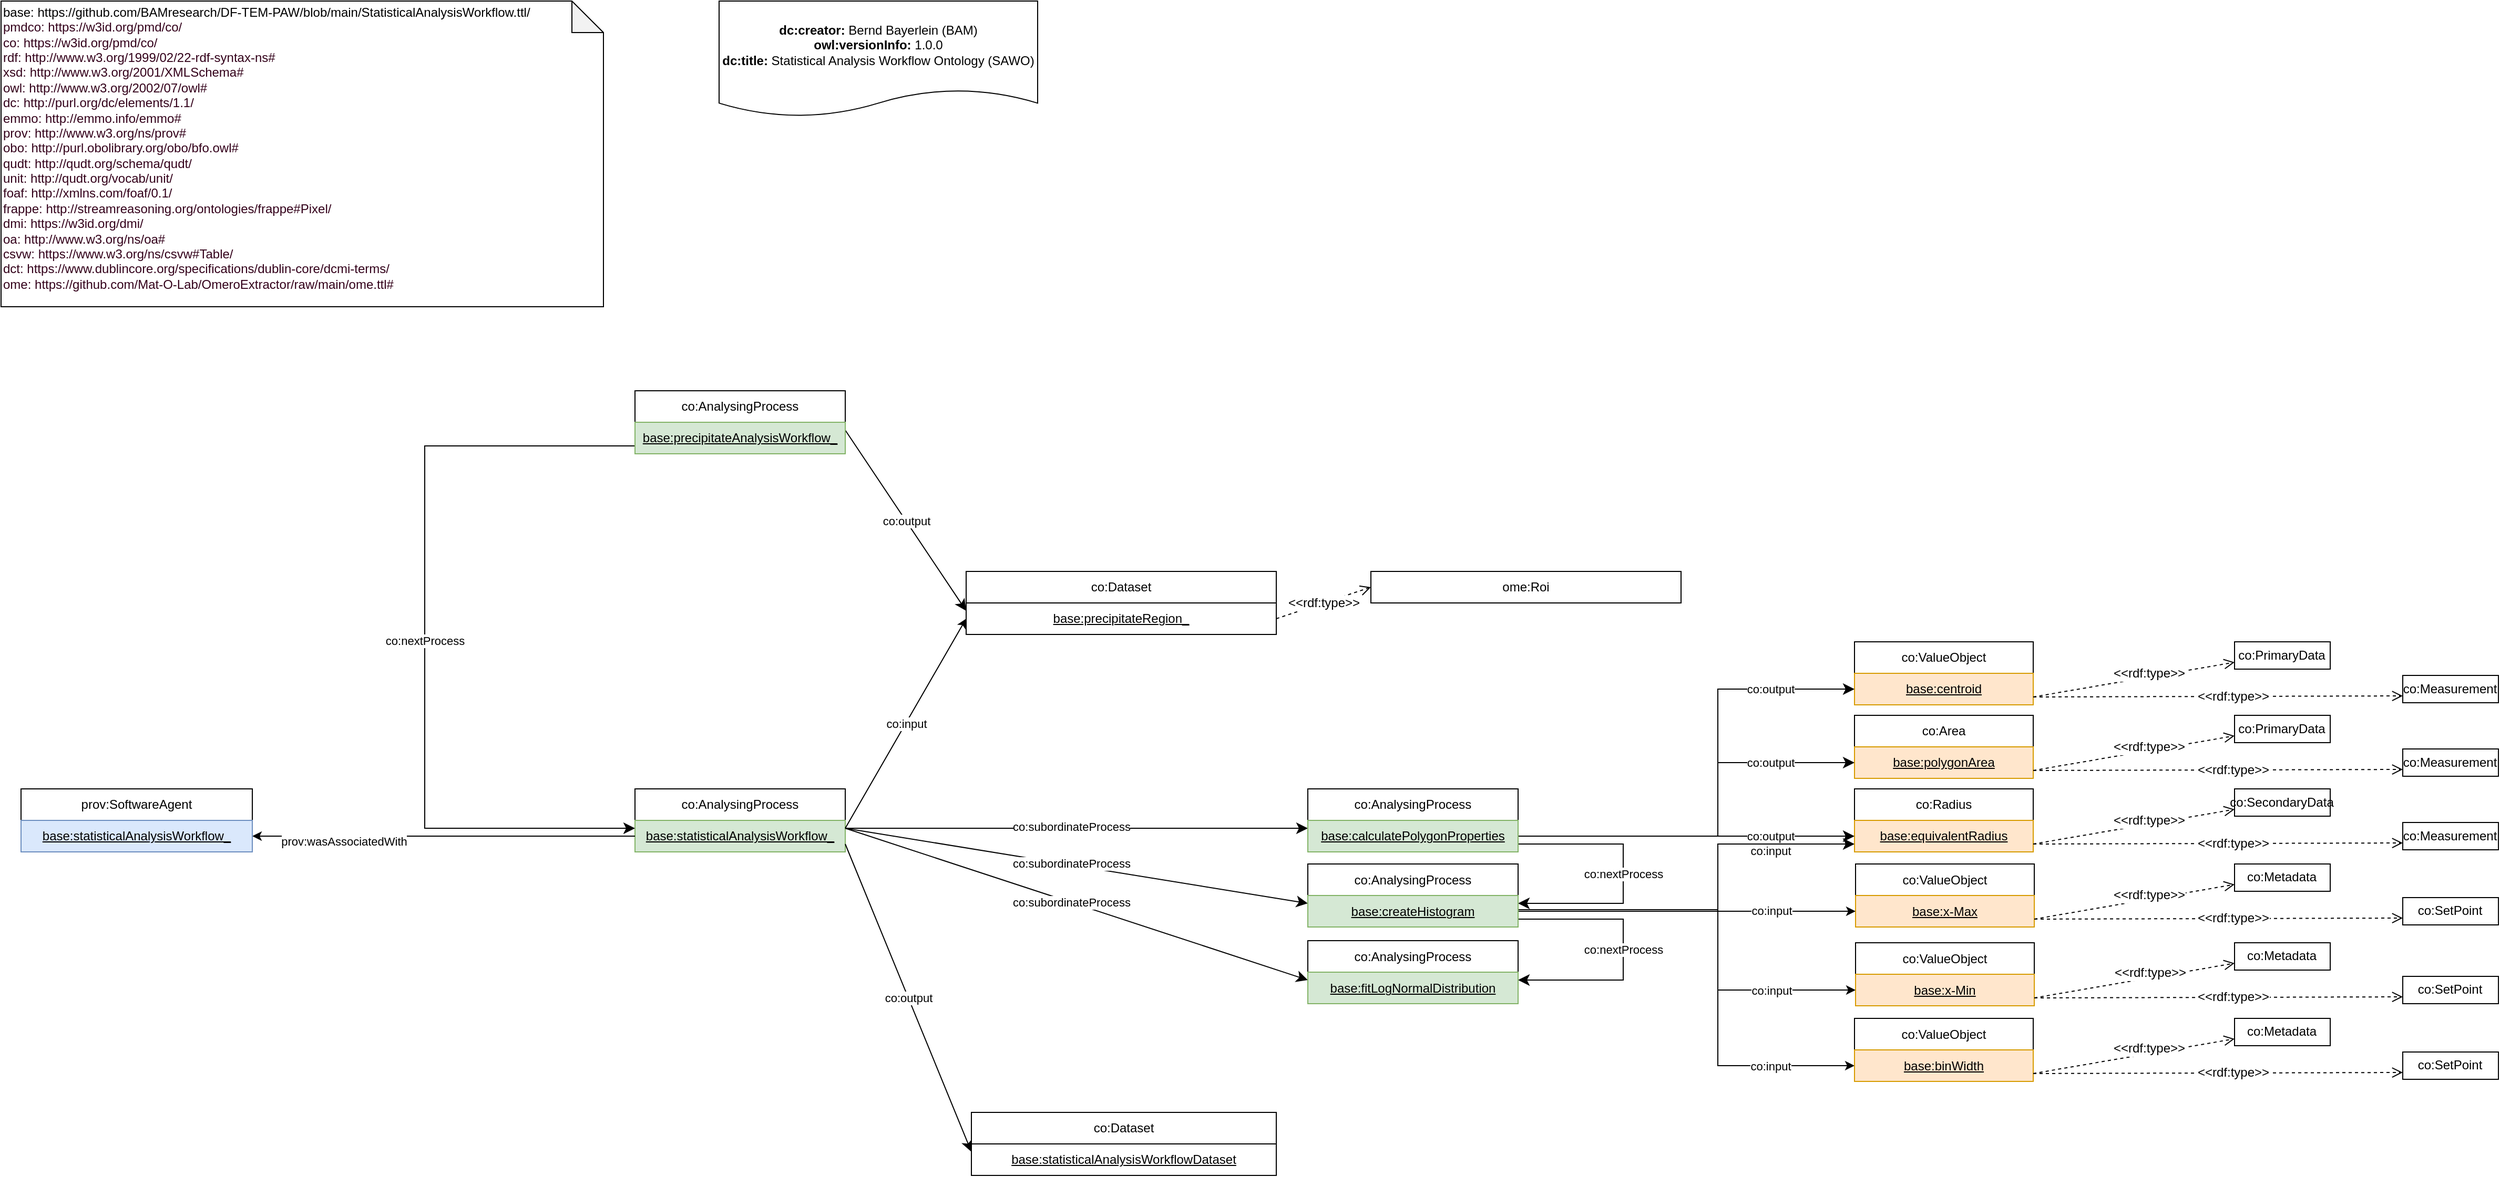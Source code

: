 <mxfile version="15.8.2" type="device" pages="2"><diagram name="PAW" id="9rjpGmXbwMz8cJaU8Q6k"><mxGraphModel dx="2889" dy="1065" grid="1" gridSize="10" guides="1" tooltips="1" connect="1" arrows="1" fold="1" page="1" pageScale="1" pageWidth="827" pageHeight="1169" math="0" shadow="0"><root><mxCell id="nnLnpIi2NrnVHVQOrYPu-0"/><mxCell id="nnLnpIi2NrnVHVQOrYPu-1" parent="nnLnpIi2NrnVHVQOrYPu-0"/><object label="co:subordinateProcess" Type="ObjectProperty" IRI="https://w3id.org/pmd/co/subordinateProcess" id="nnLnpIi2NrnVHVQOrYPu-2"><mxCell style="endArrow=classic;html=1;endSize=8;arcSize=0;exitX=1;exitY=0.25;exitDx=0;exitDy=0;entryX=0;entryY=0.25;entryDx=0;entryDy=0;fillColor=#FFFFFF;" parent="nnLnpIi2NrnVHVQOrYPu-1" source="nnLnpIi2NrnVHVQOrYPu-4" target="ajmOPLX8CajIXnDu4PYC-54" edge="1"><mxGeometry width="90" height="26" as="geometry"><mxPoint x="240" y="725" as="sourcePoint"/><mxPoint x="465" y="794" as="targetPoint"/><mxPoint x="-5" y="-2" as="offset"/></mxGeometry></mxCell></object><object label="co:AnalysingProcess" Type="Class" IRI="https://w3id.org/pmd/co/AnalysingProcess" id="nnLnpIi2NrnVHVQOrYPu-3"><mxCell style="rounded=0;whiteSpace=wrap;html=1;snapToPoint=1;points=[[0.1,0],[0.2,0],[0.3,0],[0.4,0],[0.5,0],[0.6,0],[0.7,0],[0.8,0],[0.9,0],[0,0.1],[0,0.3],[0,0.5],[0,0.7],[0,0.9],[0.1,1],[0.2,1],[0.3,1],[0.4,1],[0.5,1],[0.6,1],[0.7,1],[0.8,1],[0.9,1],[1,0.1],[1,0.3],[1,0.5],[1,0.7],[1,0.9]];fillColor=#FFFFFF;" parent="nnLnpIi2NrnVHVQOrYPu-1" vertex="1"><mxGeometry x="-200" y="762" width="200" height="30" as="geometry"/></mxCell></object><object label="&lt;u style=&quot;text-align: left&quot;&gt;base:statisticalAnalysisWorkflow_&lt;/u&gt;" Type="Individual" IRI="Null" id="nnLnpIi2NrnVHVQOrYPu-4"><mxCell style="rounded=0;whiteSpace=wrap;html=1;snapToPoint=1;fillColor=#d5e8d4;strokeColor=#82b366;" parent="nnLnpIi2NrnVHVQOrYPu-1" vertex="1"><mxGeometry x="-200" y="792" width="200" height="30" as="geometry"/></mxCell></object><object label="co:ValueObject" Type="Class" IRI="https://w3id.org/pmd/co/ValueObject" id="nnLnpIi2NrnVHVQOrYPu-9"><mxCell style="rounded=0;whiteSpace=wrap;html=1;snapToPoint=1;points=[[0.1,0],[0.2,0],[0.3,0],[0.4,0],[0.5,0],[0.6,0],[0.7,0],[0.8,0],[0.9,0],[0,0.1],[0,0.3],[0,0.5],[0,0.7],[0,0.9],[0.1,1],[0.2,1],[0.3,1],[0.4,1],[0.5,1],[0.6,1],[0.7,1],[0.8,1],[0.9,1],[1,0.1],[1,0.3],[1,0.5],[1,0.7],[1,0.9]];fillColor=#FFFFFF;" parent="nnLnpIi2NrnVHVQOrYPu-1" vertex="1"><mxGeometry x="190" y="1070" width="170.5" height="30" as="geometry"/></mxCell></object><object label="&lt;u style=&quot;text-align: left&quot;&gt;base:statisticalAnalysisWorkflowDataset&lt;/u&gt;" Type="Individual" IRI="Null" id="nnLnpIi2NrnVHVQOrYPu-10"><mxCell style="rounded=0;whiteSpace=wrap;html=1;snapToPoint=1;fillColor=#FFFFFF;strokeColor=#000000;" parent="nnLnpIi2NrnVHVQOrYPu-1" vertex="1"><mxGeometry x="120" y="1100" width="290" height="30" as="geometry"/></mxCell></object><object label="co:nextProcess" Type="ObjectProperty" IRI="https://w3id.org/pmd/co/nextProcess" id="nnLnpIi2NrnVHVQOrYPu-44"><mxCell style="endArrow=classic;html=1;entryX=1;entryY=0.25;entryDx=0;entryDy=0;endSize=8;arcSize=0;edgeStyle=orthogonalEdgeStyle;fillColor=#FFFFFF;exitX=1;exitY=0.75;exitDx=0;exitDy=0;" parent="nnLnpIi2NrnVHVQOrYPu-1" source="ajmOPLX8CajIXnDu4PYC-54" target="ajmOPLX8CajIXnDu4PYC-56" edge="1"><mxGeometry width="90" height="26" as="geometry"><mxPoint x="650" y="815" as="sourcePoint"/><mxPoint x="640" y="869.5" as="targetPoint"/><Array as="points"><mxPoint x="740" y="814"/><mxPoint x="740" y="871"/></Array><mxPoint x="100" as="offset"/></mxGeometry></mxCell></object><object label="co:input" Type="ObjectProperty" IRI="https://w3id.org/pmd/co/input" id="nnLnpIi2NrnVHVQOrYPu-53"><mxCell style="endArrow=none;html=1;endSize=8;arcSize=0;endFill=0;startArrow=classic;startFill=1;exitX=0;exitY=0.5;exitDx=0;exitDy=0;fillColor=#FFFFFF;entryX=1;entryY=0.5;entryDx=0;entryDy=0;edgeStyle=orthogonalEdgeStyle;" parent="nnLnpIi2NrnVHVQOrYPu-1" source="ajmOPLX8CajIXnDu4PYC-6" target="ajmOPLX8CajIXnDu4PYC-56" edge="1"><mxGeometry width="90" height="26" as="geometry"><mxPoint x="910" y="1025.5" as="sourcePoint"/><mxPoint x="640" y="877" as="targetPoint"/><mxPoint x="80" y="74" as="offset"/><Array as="points"><mxPoint x="830" y="1026"/><mxPoint x="830" y="877"/><mxPoint x="620" y="877"/></Array></mxGeometry></mxCell></object><object label="co:subordinateProcess" Type="ObjectProperty" IRI="https://w3id.org/pmd/co/subordinateProcess" id="nnLnpIi2NrnVHVQOrYPu-140"><mxCell style="endArrow=classic;html=1;endSize=8;arcSize=0;exitX=1;exitY=0.25;exitDx=0;exitDy=0;fillColor=#FFFFFF;entryX=0;entryY=0.25;entryDx=0;entryDy=0;" parent="nnLnpIi2NrnVHVQOrYPu-1" source="nnLnpIi2NrnVHVQOrYPu-4" target="ajmOPLX8CajIXnDu4PYC-56" edge="1"><mxGeometry x="10" y="10" width="90" height="26" as="geometry"><mxPoint x="280" y="727.5" as="sourcePoint"/><mxPoint x="410" y="870" as="targetPoint"/><mxPoint x="-5" y="-2" as="offset"/></mxGeometry></mxCell></object><object label="co:subordinateProcess" Type="ObjectProperty" IRI="https://w3id.org/pmd/co/subordinateProcess" id="nnLnpIi2NrnVHVQOrYPu-141"><mxCell style="endArrow=classic;html=1;endSize=8;arcSize=0;exitX=1;exitY=0.25;exitDx=0;exitDy=0;entryX=0;entryY=0.25;entryDx=0;entryDy=0;fillColor=#FFFFFF;" parent="nnLnpIi2NrnVHVQOrYPu-1" source="nnLnpIi2NrnVHVQOrYPu-4" target="ajmOPLX8CajIXnDu4PYC-58" edge="1"><mxGeometry x="20" y="20" width="90" height="26" as="geometry"><mxPoint x="280" y="727.5" as="sourcePoint"/><mxPoint x="450" y="867.5" as="targetPoint"/><mxPoint x="-5" y="-2" as="offset"/></mxGeometry></mxCell></object><object label="co:AnalysingProcess" Type="Class" IRI="https://w3id.org/pmd/co/AnalysingProcess" id="nnLnpIi2NrnVHVQOrYPu-152"><mxCell style="rounded=0;whiteSpace=wrap;html=1;snapToPoint=1;points=[[0.1,0],[0.2,0],[0.3,0],[0.4,0],[0.5,0],[0.6,0],[0.7,0],[0.8,0],[0.9,0],[0,0.1],[0,0.3],[0,0.5],[0,0.7],[0,0.9],[0.1,1],[0.2,1],[0.3,1],[0.4,1],[0.5,1],[0.6,1],[0.7,1],[0.8,1],[0.9,1],[1,0.1],[1,0.3],[1,0.5],[1,0.7],[1,0.9]];fillColor=#FFFFFF;" parent="nnLnpIi2NrnVHVQOrYPu-1" vertex="1"><mxGeometry x="-200" y="383" width="200" height="30" as="geometry"/></mxCell></object><object label="&lt;u style=&quot;text-align: left&quot;&gt;base:DFTEMImaging&lt;/u&gt;" Type="Individual" IRI="Null" id="nnLnpIi2NrnVHVQOrYPu-153"><mxCell style="rounded=0;whiteSpace=wrap;html=1;snapToPoint=1;fillColor=#d5e8d4;strokeColor=#82b366;" parent="nnLnpIi2NrnVHVQOrYPu-1" vertex="1"><mxGeometry x="-200" y="413" width="200" height="30" as="geometry"/></mxCell></object><object label="co:nextProcess" Type="ObjectProperty" IRI="https://w3id.org/pmd/co/nextProcess" id="nnLnpIi2NrnVHVQOrYPu-154"><mxCell style="endArrow=classic;html=1;endSize=8;arcSize=0;exitX=0;exitY=0.75;exitDx=0;exitDy=0;edgeStyle=orthogonalEdgeStyle;entryX=0;entryY=0.25;entryDx=0;entryDy=0;fillColor=#FFFFFF;" parent="nnLnpIi2NrnVHVQOrYPu-1" source="nnLnpIi2NrnVHVQOrYPu-189" target="nnLnpIi2NrnVHVQOrYPu-4" edge="1"><mxGeometry width="90" height="26" as="geometry"><mxPoint x="-314" y="580" as="sourcePoint"/><mxPoint x="-250" y="760" as="targetPoint"/><Array as="points"><mxPoint x="-400" y="436"/><mxPoint x="-400" y="800"/></Array><mxPoint x="-200" y="3" as="offset"/></mxGeometry></mxCell></object><object label="co:Dataset" Type="Class" IRI="https://w3id.org/pmd/co/Dataset" id="nnLnpIi2NrnVHVQOrYPu-155"><mxCell style="rounded=0;whiteSpace=wrap;html=1;snapToPoint=1;points=[[0.1,0],[0.2,0],[0.3,0],[0.4,0],[0.5,0],[0.6,0],[0.7,0],[0.8,0],[0.9,0],[0,0.1],[0,0.3],[0,0.5],[0,0.7],[0,0.9],[0.1,1],[0.2,1],[0.3,1],[0.4,1],[0.5,1],[0.6,1],[0.7,1],[0.8,1],[0.9,1],[1,0.1],[1,0.3],[1,0.5],[1,0.7],[1,0.9]];fillColor=#FFFFFF;" parent="nnLnpIi2NrnVHVQOrYPu-1" vertex="1"><mxGeometry x="115" y="555" width="295" height="30" as="geometry"/></mxCell></object><object label="&lt;u&gt;base:precipitateRegion_&lt;/u&gt;" Type="Individual" IRI="Null" id="nnLnpIi2NrnVHVQOrYPu-156"><mxCell style="rounded=0;whiteSpace=wrap;html=1;snapToPoint=1;" parent="nnLnpIi2NrnVHVQOrYPu-1" vertex="1"><mxGeometry x="115" y="585" width="295" height="30" as="geometry"/></mxCell></object><object label="co:input" Type="ObjectProperty" IRI="https://w3id.org/pmd/co/input" id="nnLnpIi2NrnVHVQOrYPu-157"><mxCell style="endArrow=none;html=1;exitX=0;exitY=0.5;exitDx=0;exitDy=0;entryX=1;entryY=0.25;entryDx=0;entryDy=0;endSize=8;arcSize=0;startArrow=classic;startFill=1;endFill=0;fillColor=#FFFFFF;" parent="nnLnpIi2NrnVHVQOrYPu-1" source="nnLnpIi2NrnVHVQOrYPu-156" target="nnLnpIi2NrnVHVQOrYPu-4" edge="1"><mxGeometry x="-345.001" y="913.998" width="90" height="26" as="geometry"><mxPoint x="-160" y="900" as="sourcePoint"/><mxPoint x="-5" y="900" as="targetPoint"/></mxGeometry></mxCell></object><object label="co:output" Type="ObjectProperty" IRI="https://w3id.org/pmd/co/output" id="nnLnpIi2NrnVHVQOrYPu-158"><mxCell style="endArrow=classic;html=1;exitX=1;exitY=0.25;exitDx=0;exitDy=0;entryX=0;entryY=0.25;entryDx=0;entryDy=0;endSize=8;arcSize=0;fillColor=#FFFFFF;" parent="nnLnpIi2NrnVHVQOrYPu-1" source="nnLnpIi2NrnVHVQOrYPu-153" target="nnLnpIi2NrnVHVQOrYPu-156" edge="1"><mxGeometry x="-119.997" y="934.586" width="90" height="26" as="geometry"><mxPoint x="-119.997" y="934.586" as="sourcePoint"/><mxPoint x="-27.997" y="934.586" as="targetPoint"/></mxGeometry></mxCell></object><object label="&lt;div&gt;&lt;div&gt;&lt;font color=&quot;#000000&quot;&gt;base:&amp;nbsp;&lt;span&gt;https://github.com/BAMresearch/DF-TEM-PAW/blob/main/StatisticalAnalysisWorkflow.ttl/&lt;/span&gt;&lt;/font&gt;&lt;/div&gt;&lt;div&gt;pmdco: https://w3id.org/pmd/co/&lt;/div&gt;&lt;div&gt;co: https://w3id.org/pmd/co/&lt;/div&gt;&lt;div&gt;rdf: http://www.w3.org/1999/02/22-rdf-syntax-ns#&lt;/div&gt;&lt;div&gt;&lt;span&gt;xsd: http://www.w3.org/2001/XMLSchema#&lt;/span&gt;&lt;br&gt;&lt;/div&gt;&lt;div&gt;owl: http://www.w3.org/2002/07/owl#&lt;/div&gt;&lt;div&gt;dc: http://purl.org/dc/elements/1.1/&lt;/div&gt;&lt;div&gt;emmo: http://emmo.info/emmo#&lt;/div&gt;&lt;div&gt;prov: http://www.w3.org/ns/prov#&lt;/div&gt;&lt;div&gt;obo: http://purl.obolibrary.org/obo/bfo.owl#&lt;/div&gt;&lt;div&gt;qudt: http://qudt.org/schema/qudt/&lt;/div&gt;&lt;div&gt;unit: http://qudt.org/vocab/unit/&lt;/div&gt;&lt;div&gt;foaf: http://xmlns.com/foaf/0.1/&lt;br&gt;frappe: http://streamreasoning.org/ontologies/frappe#Pixel/&lt;br&gt;&lt;/div&gt;&lt;/div&gt;&lt;div&gt;dmi: https://w3id.org/dmi/&lt;br&gt;&lt;/div&gt;&lt;div&gt;oa:&amp;nbsp;&lt;span&gt;http://www.w3.org/ns/oa#&lt;/span&gt;&lt;/div&gt;&lt;div&gt;&lt;span&gt;csvw: https://www.w3.org/ns/csvw#Table/&lt;br&gt;&lt;/span&gt;&lt;/div&gt;&lt;div&gt;&lt;span&gt;dct: https://www.dublincore.org/specifications/dublin-core/dcmi-terms/&lt;br&gt;&lt;/span&gt;&lt;/div&gt;&lt;div&gt;&lt;span&gt;ome:&amp;nbsp;&lt;/span&gt;&lt;span&gt;https://github.com/Mat-O-Lab/OmeroExtractor/raw/main/ome.ttl#&lt;/span&gt;&lt;/div&gt;&lt;p class=&quot;MsoNormal&quot;&gt;&lt;/p&gt;" Type="Namespace" id="nnLnpIi2NrnVHVQOrYPu-187"><mxCell style="shape=note;whiteSpace=wrap;html=1;backgroundOutline=1;darkOpacity=0.05;fontColor=#33001A;strokeColor=#000000;align=left;" parent="nnLnpIi2NrnVHVQOrYPu-1" vertex="1"><mxGeometry x="-803" y="12" width="573" height="291" as="geometry"/></mxCell></object><object label="&lt;div&gt;&lt;b&gt;dc:creator:&lt;/b&gt;&amp;nbsp;Bernd Bayerlein (BAM)&lt;/div&gt;&lt;div&gt;&lt;b&gt;owl:versionInfo:&lt;/b&gt;&amp;nbsp;1.0.0&lt;br&gt;&lt;/div&gt;&lt;div&gt;&lt;b&gt;dc:title:&lt;/b&gt; Statistical Analysis Workflow Ontology (SAWO)&lt;/div&gt;" Type="Metadata" id="nnLnpIi2NrnVHVQOrYPu-188"><mxCell style="shape=document;whiteSpace=wrap;html=1;boundedLbl=1;labelBackgroundColor=#ffffff;strokeColor=#000000;fontSize=12;fontColor=#000000;size=0.233;" parent="nnLnpIi2NrnVHVQOrYPu-1" vertex="1"><mxGeometry x="-120" y="12" width="303" height="110" as="geometry"/></mxCell></object><object label="&lt;u style=&quot;text-align: left&quot;&gt;base:precipitateAnalysisWorkflow_&lt;/u&gt;" Type="Individual" IRI="Null" id="nnLnpIi2NrnVHVQOrYPu-189"><mxCell style="rounded=0;whiteSpace=wrap;html=1;snapToPoint=1;fillColor=#d5e8d4;strokeColor=#82b366;" parent="nnLnpIi2NrnVHVQOrYPu-1" vertex="1"><mxGeometry x="-200" y="413" width="200" height="30" as="geometry"/></mxCell></object><object label="prov:wasAssociatedWith" Type="ObjectProperty" IRI="http://www.w3.org/ns/prov#wasAssociatedWith" id="nnLnpIi2NrnVHVQOrYPu-237"><mxCell style="endArrow=none;html=1;endSize=8;arcSize=0;startArrow=classic;startFill=1;endFill=0;exitX=1;exitY=0.5;exitDx=0;exitDy=0;entryX=0;entryY=0.5;entryDx=0;entryDy=0;fillColor=#FFFFFF;" parent="nnLnpIi2NrnVHVQOrYPu-1" source="nnLnpIi2NrnVHVQOrYPu-249" target="nnLnpIi2NrnVHVQOrYPu-4" edge="1"><mxGeometry width="90" height="26" as="geometry"><mxPoint x="-830" y="1065" as="sourcePoint"/><mxPoint x="-510" y="850" as="targetPoint"/><mxPoint x="-95" y="5" as="offset"/></mxGeometry></mxCell></object><object label="prov:SoftwareAgent" Type="Class" IRI="http://www.w3.org/ns/prov#SoftwareAgent" id="nnLnpIi2NrnVHVQOrYPu-248"><mxCell style="rounded=0;whiteSpace=wrap;html=1;snapToPoint=1;points=[[0.1,0],[0.2,0],[0.3,0],[0.4,0],[0.5,0],[0.6,0],[0.7,0],[0.8,0],[0.9,0],[0,0.1],[0,0.3],[0,0.5],[0,0.7],[0,0.9],[0.1,1],[0.2,1],[0.3,1],[0.4,1],[0.5,1],[0.6,1],[0.7,1],[0.8,1],[0.9,1],[1,0.1],[1,0.3],[1,0.5],[1,0.7],[1,0.9]];fillColor=#FFFFFF;" parent="nnLnpIi2NrnVHVQOrYPu-1" vertex="1"><mxGeometry x="-784" y="762" width="220" height="30" as="geometry"/></mxCell></object><object label="&lt;u style=&quot;text-align: left&quot;&gt;base:statisticalAnalysisWorkflow_&lt;/u&gt;" Type="Individual" IRI="Null" id="nnLnpIi2NrnVHVQOrYPu-249"><mxCell style="rounded=0;whiteSpace=wrap;html=1;snapToPoint=1;fillColor=#dae8fc;strokeColor=#6c8ebf;" parent="nnLnpIi2NrnVHVQOrYPu-1" vertex="1"><mxGeometry x="-784" y="792" width="220" height="30" as="geometry"/></mxCell></object><object label="co:output" Type="ObjectProperty" IRI="https://w3id.org/pmd/co/output" id="nnLnpIi2NrnVHVQOrYPu-255"><mxCell style="endArrow=classic;html=1;exitX=1;exitY=0.75;exitDx=0;exitDy=0;endSize=8;arcSize=0;entryX=0;entryY=0.25;entryDx=0;entryDy=0;fillColor=#FFFFFF;" parent="nnLnpIi2NrnVHVQOrYPu-1" source="nnLnpIi2NrnVHVQOrYPu-4" target="nnLnpIi2NrnVHVQOrYPu-10" edge="1"><mxGeometry x="-359.997" y="1464.086" width="90" height="26" as="geometry"><mxPoint x="-240" y="950" as="sourcePoint"/><mxPoint x="80" y="1540" as="targetPoint"/></mxGeometry></mxCell></object><object label="&lt;span style=&quot;color: rgb(0 , 0 , 0) ; font-size: 12px&quot;&gt;&amp;lt;&amp;lt;rdf:type&amp;gt;&amp;gt;&lt;/span&gt;" Type="RDFType" id="pRYrbd072zsQ9nNJ0WlC-0"><mxCell style="endArrow=open;html=1;fontColor=#000099;endFill=0;dashed=1;endSize=8;exitX=1;exitY=0.5;exitDx=0;exitDy=0;rounded=0;entryX=0;entryY=0.5;entryDx=0;entryDy=0;" parent="nnLnpIi2NrnVHVQOrYPu-1" source="nnLnpIi2NrnVHVQOrYPu-156" target="pRYrbd072zsQ9nNJ0WlC-3" edge="1"><mxGeometry width="50" height="50" relative="1" as="geometry"><mxPoint x="340" y="700" as="sourcePoint"/><mxPoint x="500" y="570" as="targetPoint"/></mxGeometry></mxCell></object><object label="ome:Roi" Type="Class" id="pRYrbd072zsQ9nNJ0WlC-3"><mxCell style="rounded=0;whiteSpace=wrap;html=1;snapToPoint=1;points=[[0.1,0],[0.2,0],[0.3,0],[0.4,0],[0.5,0],[0.6,0],[0.7,0],[0.8,0],[0.9,0],[0,0.1],[0,0.3],[0,0.5],[0,0.7],[0,0.9],[0.1,1],[0.2,1],[0.3,1],[0.4,1],[0.5,1],[0.6,1],[0.7,1],[0.8,1],[0.9,1],[1,0.1],[1,0.3],[1,0.5],[1,0.7],[1,0.9]];fillColor=#FFFFFF;" parent="nnLnpIi2NrnVHVQOrYPu-1" vertex="1"><mxGeometry x="500" y="555" width="295" height="30" as="geometry"/></mxCell></object><object label="co:Dataset" Type="Class" IRI="https://w3id.org/pmd/co/Dataset" id="Nz04-kEZo6aXEtnTFzDh-0"><mxCell style="rounded=0;whiteSpace=wrap;html=1;snapToPoint=1;points=[[0.1,0],[0.2,0],[0.3,0],[0.4,0],[0.5,0],[0.6,0],[0.7,0],[0.8,0],[0.9,0],[0,0.1],[0,0.3],[0,0.5],[0,0.7],[0,0.9],[0.1,1],[0.2,1],[0.3,1],[0.4,1],[0.5,1],[0.6,1],[0.7,1],[0.8,1],[0.9,1],[1,0.1],[1,0.3],[1,0.5],[1,0.7],[1,0.9]];fillColor=#FFFFFF;" parent="nnLnpIi2NrnVHVQOrYPu-1" vertex="1"><mxGeometry x="120" y="1070" width="290" height="30" as="geometry"/></mxCell></object><object label="co:ValueObject" Type="Class" IRI="https://w3id.org/pmd/co/ValueObject" id="ajmOPLX8CajIXnDu4PYC-5"><mxCell style="rounded=0;whiteSpace=wrap;html=1;snapToPoint=1;points=[[0.1,0],[0.2,0],[0.3,0],[0.4,0],[0.5,0],[0.6,0],[0.7,0],[0.8,0],[0.9,0],[0,0.1],[0,0.3],[0,0.5],[0,0.7],[0,0.9],[0.1,1],[0.2,1],[0.3,1],[0.4,1],[0.5,1],[0.6,1],[0.7,1],[0.8,1],[0.9,1],[1,0.1],[1,0.3],[1,0.5],[1,0.7],[1,0.9]];fillColor=#FFFFFF;" vertex="1" parent="nnLnpIi2NrnVHVQOrYPu-1"><mxGeometry x="960" y="980.5" width="170" height="30" as="geometry"/></mxCell></object><object label="&lt;u style=&quot;text-align: left&quot;&gt;base:binWidth&lt;/u&gt;" Type="Individual" IRI="Null" id="ajmOPLX8CajIXnDu4PYC-6"><mxCell style="rounded=0;whiteSpace=wrap;html=1;snapToPoint=1;fillColor=#ffe6cc;strokeColor=#d79b00;" vertex="1" parent="nnLnpIi2NrnVHVQOrYPu-1"><mxGeometry x="960" y="1010.5" width="170" height="30" as="geometry"/></mxCell></object><object label="co:ValueObject" Type="Class" IRI="https://w3id.org/pmd/co/ValueObject" id="ajmOPLX8CajIXnDu4PYC-7"><mxCell style="rounded=0;whiteSpace=wrap;html=1;snapToPoint=1;points=[[0.1,0],[0.2,0],[0.3,0],[0.4,0],[0.5,0],[0.6,0],[0.7,0],[0.8,0],[0.9,0],[0,0.1],[0,0.3],[0,0.5],[0,0.7],[0,0.9],[0.1,1],[0.2,1],[0.3,1],[0.4,1],[0.5,1],[0.6,1],[0.7,1],[0.8,1],[0.9,1],[1,0.1],[1,0.3],[1,0.5],[1,0.7],[1,0.9]];fillColor=#FFFFFF;" vertex="1" parent="nnLnpIi2NrnVHVQOrYPu-1"><mxGeometry x="961" y="833.5" width="170" height="30" as="geometry"/></mxCell></object><object label="&lt;u style=&quot;text-align: left&quot;&gt;base:x-Max&lt;/u&gt;" Type="Individual" IRI="Null" id="ajmOPLX8CajIXnDu4PYC-8"><mxCell style="rounded=0;whiteSpace=wrap;html=1;snapToPoint=1;fillColor=#ffe6cc;strokeColor=#d79b00;" vertex="1" parent="nnLnpIi2NrnVHVQOrYPu-1"><mxGeometry x="961" y="863.5" width="170" height="30" as="geometry"/></mxCell></object><object label="co:ValueObject" Type="Class" IRI="https://w3id.org/pmd/co/ValueObject" id="ajmOPLX8CajIXnDu4PYC-9"><mxCell style="rounded=0;whiteSpace=wrap;html=1;snapToPoint=1;points=[[0.1,0],[0.2,0],[0.3,0],[0.4,0],[0.5,0],[0.6,0],[0.7,0],[0.8,0],[0.9,0],[0,0.1],[0,0.3],[0,0.5],[0,0.7],[0,0.9],[0.1,1],[0.2,1],[0.3,1],[0.4,1],[0.5,1],[0.6,1],[0.7,1],[0.8,1],[0.9,1],[1,0.1],[1,0.3],[1,0.5],[1,0.7],[1,0.9]];fillColor=#FFFFFF;" vertex="1" parent="nnLnpIi2NrnVHVQOrYPu-1"><mxGeometry x="961" y="908.5" width="170" height="30" as="geometry"/></mxCell></object><object label="&lt;u style=&quot;text-align: left&quot;&gt;base:x-Min&lt;/u&gt;" Type="Individual" IRI="Null" id="ajmOPLX8CajIXnDu4PYC-10"><mxCell style="rounded=0;whiteSpace=wrap;html=1;snapToPoint=1;fillColor=#ffe6cc;strokeColor=#d79b00;" vertex="1" parent="nnLnpIi2NrnVHVQOrYPu-1"><mxGeometry x="961" y="938.5" width="170" height="30" as="geometry"/></mxCell></object><object label="co:Metadata" Type="Class" IRI="https://w3id.org/pmd/co/Metadata" id="ajmOPLX8CajIXnDu4PYC-12"><mxCell style="rounded=0;whiteSpace=wrap;html=1;" vertex="1" parent="nnLnpIi2NrnVHVQOrYPu-1"><mxGeometry x="1321.499" y="833.498" width="91" height="26" as="geometry"/></mxCell></object><object label="co:SetPoint" Type="Class" IRI="https://w3id.org/pmd/co/SetPoint" id="ajmOPLX8CajIXnDu4PYC-13"><mxCell style="rounded=0;whiteSpace=wrap;html=1;" vertex="1" parent="nnLnpIi2NrnVHVQOrYPu-1"><mxGeometry x="1481.499" y="865.498" width="91" height="26" as="geometry"/></mxCell></object><object label="co:SetPoint" Type="Class" IRI="https://w3id.org/pmd/co/SetPoint" id="ajmOPLX8CajIXnDu4PYC-14"><mxCell style="rounded=0;whiteSpace=wrap;html=1;" vertex="1" parent="nnLnpIi2NrnVHVQOrYPu-1"><mxGeometry x="1481.499" y="940.498" width="91" height="26" as="geometry"/></mxCell></object><object label="co:SetPoint" Type="Class" IRI="https://w3id.org/pmd/co/SetPoint" id="ajmOPLX8CajIXnDu4PYC-15"><mxCell style="rounded=0;whiteSpace=wrap;html=1;" vertex="1" parent="nnLnpIi2NrnVHVQOrYPu-1"><mxGeometry x="1481.499" y="1012.498" width="91" height="26" as="geometry"/></mxCell></object><object label="co:Metadata" Type="Class" IRI="https://w3id.org/pmd/co/Metadata" id="ajmOPLX8CajIXnDu4PYC-16"><mxCell style="rounded=0;whiteSpace=wrap;html=1;" vertex="1" parent="nnLnpIi2NrnVHVQOrYPu-1"><mxGeometry x="1321.499" y="908.498" width="91" height="26" as="geometry"/></mxCell></object><object label="co:Metadata" Type="Class" IRI="https://w3id.org/pmd/co/Metadata" id="ajmOPLX8CajIXnDu4PYC-17"><mxCell style="rounded=0;whiteSpace=wrap;html=1;" vertex="1" parent="nnLnpIi2NrnVHVQOrYPu-1"><mxGeometry x="1321.499" y="980.498" width="91" height="26" as="geometry"/></mxCell></object><object label="&lt;span style=&quot;color: rgb(0 , 0 , 0) ; font-size: 12px&quot;&gt;&amp;lt;&amp;lt;rdf:type&amp;gt;&amp;gt;&lt;/span&gt;" Type="RDFType" id="ajmOPLX8CajIXnDu4PYC-18"><mxCell style="endArrow=open;html=1;fontColor=#000099;endFill=0;dashed=1;endSize=8;exitX=1;exitY=0.75;exitDx=0;exitDy=0;rounded=0;entryX=0;entryY=0.75;entryDx=0;entryDy=0;" edge="1" parent="nnLnpIi2NrnVHVQOrYPu-1" source="ajmOPLX8CajIXnDu4PYC-8" target="ajmOPLX8CajIXnDu4PYC-13"><mxGeometry x="0.08" width="50" height="50" relative="1" as="geometry"><mxPoint x="1170.5" y="900.5" as="sourcePoint"/><mxPoint x="1521.499" y="899.498" as="targetPoint"/><mxPoint as="offset"/></mxGeometry></mxCell></object><object label="&lt;span style=&quot;color: rgb(0 , 0 , 0) ; font-size: 12px&quot;&gt;&amp;lt;&amp;lt;rdf:type&amp;gt;&amp;gt;&lt;/span&gt;" Type="RDFType" id="ajmOPLX8CajIXnDu4PYC-19"><mxCell style="endArrow=open;html=1;fontColor=#000099;endFill=0;dashed=1;endSize=8;rounded=0;entryX=0;entryY=0.75;entryDx=0;entryDy=0;exitX=1;exitY=0.75;exitDx=0;exitDy=0;" edge="1" parent="nnLnpIi2NrnVHVQOrYPu-1" source="ajmOPLX8CajIXnDu4PYC-10" target="ajmOPLX8CajIXnDu4PYC-14"><mxGeometry x="0.081" width="50" height="50" relative="1" as="geometry"><mxPoint x="1170" y="970.5" as="sourcePoint"/><mxPoint x="1521.499" y="969.498" as="targetPoint"/><mxPoint as="offset"/></mxGeometry></mxCell></object><object label="&lt;span style=&quot;color: rgb(0 , 0 , 0) ; font-size: 12px&quot;&gt;&amp;lt;&amp;lt;rdf:type&amp;gt;&amp;gt;&lt;/span&gt;" Type="RDFType" id="ajmOPLX8CajIXnDu4PYC-20"><mxCell style="endArrow=open;html=1;fontColor=#000099;endFill=0;dashed=1;endSize=8;rounded=0;entryX=0;entryY=0.75;entryDx=0;entryDy=0;exitX=1;exitY=0.75;exitDx=0;exitDy=0;" edge="1" parent="nnLnpIi2NrnVHVQOrYPu-1" source="ajmOPLX8CajIXnDu4PYC-6" target="ajmOPLX8CajIXnDu4PYC-15"><mxGeometry x="0.08" width="50" height="50" relative="1" as="geometry"><mxPoint x="1170.5" y="1040.5" as="sourcePoint"/><mxPoint x="1521.499" y="1039.498" as="targetPoint"/><mxPoint as="offset"/></mxGeometry></mxCell></object><object label="&lt;span style=&quot;color: rgb(0 , 0 , 0) ; font-size: 12px&quot;&gt;&amp;lt;&amp;lt;rdf:type&amp;gt;&amp;gt;&lt;/span&gt;" Type="RDFType" id="ajmOPLX8CajIXnDu4PYC-21"><mxCell style="endArrow=open;html=1;fontColor=#000099;endFill=0;dashed=1;endSize=8;exitDx=0;exitDy=0;rounded=0;entryX=0;entryY=0.75;entryDx=0;entryDy=0;exitX=1;exitY=0.75;" edge="1" parent="nnLnpIi2NrnVHVQOrYPu-1" source="ajmOPLX8CajIXnDu4PYC-8" target="ajmOPLX8CajIXnDu4PYC-12"><mxGeometry x="0.153" y="4" width="50" height="50" relative="1" as="geometry"><mxPoint x="1170.5" y="900.5" as="sourcePoint"/><mxPoint x="1361.499" y="867.498" as="targetPoint"/><mxPoint as="offset"/></mxGeometry></mxCell></object><object label="&lt;span style=&quot;color: rgb(0 , 0 , 0) ; font-size: 12px&quot;&gt;&amp;lt;&amp;lt;rdf:type&amp;gt;&amp;gt;&lt;/span&gt;" Type="RDFType" id="ajmOPLX8CajIXnDu4PYC-22"><mxCell style="endArrow=open;html=1;fontColor=#000099;endFill=0;dashed=1;endSize=8;exitX=1;exitY=0.75;exitDx=0;exitDy=0;rounded=0;entryX=0;entryY=0.75;entryDx=0;entryDy=0;" edge="1" parent="nnLnpIi2NrnVHVQOrYPu-1" source="ajmOPLX8CajIXnDu4PYC-10" target="ajmOPLX8CajIXnDu4PYC-16"><mxGeometry x="0.157" y="5" width="50" height="50" relative="1" as="geometry"><mxPoint x="1170" y="970.5" as="sourcePoint"/><mxPoint x="1361.499" y="939.498" as="targetPoint"/><mxPoint as="offset"/></mxGeometry></mxCell></object><object label="&lt;span style=&quot;color: rgb(0 , 0 , 0) ; font-size: 12px&quot;&gt;&amp;lt;&amp;lt;rdf:type&amp;gt;&amp;gt;&lt;/span&gt;" Type="RDFType" id="ajmOPLX8CajIXnDu4PYC-23"><mxCell style="endArrow=open;html=1;fontColor=#000099;endFill=0;dashed=1;endSize=8;exitX=1;exitY=0.75;exitDx=0;exitDy=0;rounded=0;entryX=0;entryY=0.75;entryDx=0;entryDy=0;" edge="1" parent="nnLnpIi2NrnVHVQOrYPu-1" source="ajmOPLX8CajIXnDu4PYC-6" target="ajmOPLX8CajIXnDu4PYC-17"><mxGeometry x="0.154" y="5" width="50" height="50" relative="1" as="geometry"><mxPoint x="1170.5" y="1040.5" as="sourcePoint"/><mxPoint x="1361.499" y="1009.498" as="targetPoint"/><mxPoint as="offset"/></mxGeometry></mxCell></object><object label="co:input" Type="ObjectProperty" IRI="https://w3id.org/pmd/co/input" id="ajmOPLX8CajIXnDu4PYC-24"><mxCell style="endArrow=none;html=1;endSize=8;arcSize=0;endFill=0;startArrow=classic;startFill=1;exitX=0;exitY=0.5;exitDx=0;exitDy=0;fillColor=#FFFFFF;edgeStyle=orthogonalEdgeStyle;entryX=1;entryY=0.5;entryDx=0;entryDy=0;" edge="1" parent="nnLnpIi2NrnVHVQOrYPu-1" source="ajmOPLX8CajIXnDu4PYC-10" target="ajmOPLX8CajIXnDu4PYC-56"><mxGeometry width="90" height="26" as="geometry"><mxPoint x="970" y="1035.5" as="sourcePoint"/><mxPoint x="640" y="877" as="targetPoint"/><mxPoint x="80" y="38" as="offset"/><Array as="points"><mxPoint x="830" y="954"/><mxPoint x="830" y="877"/><mxPoint x="620" y="877"/></Array></mxGeometry></mxCell></object><object label="co:input" Type="ObjectProperty" IRI="https://w3id.org/pmd/co/input" id="ajmOPLX8CajIXnDu4PYC-25"><mxCell style="endArrow=none;html=1;endSize=8;arcSize=0;endFill=0;startArrow=classic;startFill=1;exitX=0;exitY=0.5;exitDx=0;exitDy=0;fillColor=#FFFFFF;entryX=1;entryY=0.5;entryDx=0;entryDy=0;" edge="1" parent="nnLnpIi2NrnVHVQOrYPu-1" source="ajmOPLX8CajIXnDu4PYC-8" target="ajmOPLX8CajIXnDu4PYC-56"><mxGeometry width="90" height="26" as="geometry"><mxPoint x="971" y="963.5" as="sourcePoint"/><mxPoint x="640" y="877" as="targetPoint"/><mxPoint x="80" y="-1" as="offset"/></mxGeometry></mxCell></object><object label="co:ValueObject" Type="Class" IRI="https://w3id.org/pmd/co/ValueObject" id="ajmOPLX8CajIXnDu4PYC-28"><mxCell style="rounded=0;whiteSpace=wrap;html=1;snapToPoint=1;points=[[0.1,0],[0.2,0],[0.3,0],[0.4,0],[0.5,0],[0.6,0],[0.7,0],[0.8,0],[0.9,0],[0,0.1],[0,0.3],[0,0.5],[0,0.7],[0,0.9],[0.1,1],[0.2,1],[0.3,1],[0.4,1],[0.5,1],[0.6,1],[0.7,1],[0.8,1],[0.9,1],[1,0.1],[1,0.3],[1,0.5],[1,0.7],[1,0.9]];fillColor=#FFFFFF;" vertex="1" parent="nnLnpIi2NrnVHVQOrYPu-1"><mxGeometry x="960" y="622" width="170" height="30" as="geometry"/></mxCell></object><object label="&lt;u style=&quot;text-align: left&quot;&gt;base:centroid&lt;/u&gt;" Type="Individual" IRI="Null" id="ajmOPLX8CajIXnDu4PYC-29"><mxCell style="rounded=0;whiteSpace=wrap;html=1;snapToPoint=1;fillColor=#ffe6cc;strokeColor=#d79b00;" vertex="1" parent="nnLnpIi2NrnVHVQOrYPu-1"><mxGeometry x="960" y="652" width="170" height="30" as="geometry"/></mxCell></object><object label="co:Area" Type="Class" IRI="https://w3id.org/pmd/co/Area" id="ajmOPLX8CajIXnDu4PYC-30"><mxCell style="rounded=0;whiteSpace=wrap;html=1;snapToPoint=1;points=[[0.1,0],[0.2,0],[0.3,0],[0.4,0],[0.5,0],[0.6,0],[0.7,0],[0.8,0],[0.9,0],[0,0.1],[0,0.3],[0,0.5],[0,0.7],[0,0.9],[0.1,1],[0.2,1],[0.3,1],[0.4,1],[0.5,1],[0.6,1],[0.7,1],[0.8,1],[0.9,1],[1,0.1],[1,0.3],[1,0.5],[1,0.7],[1,0.9]];fillColor=#FFFFFF;" vertex="1" parent="nnLnpIi2NrnVHVQOrYPu-1"><mxGeometry x="960" y="692" width="170" height="30" as="geometry"/></mxCell></object><object label="&lt;u style=&quot;text-align: left&quot;&gt;base:polygonArea&lt;/u&gt;" Type="Individual" IRI="Null" id="ajmOPLX8CajIXnDu4PYC-31"><mxCell style="rounded=0;whiteSpace=wrap;html=1;snapToPoint=1;fillColor=#ffe6cc;strokeColor=#d79b00;" vertex="1" parent="nnLnpIi2NrnVHVQOrYPu-1"><mxGeometry x="960" y="722" width="170" height="30" as="geometry"/></mxCell></object><object label="co:Radius" Type="Class" IRI="https://w3id.org/pmd/co/Radius" id="ajmOPLX8CajIXnDu4PYC-32"><mxCell style="rounded=0;whiteSpace=wrap;html=1;snapToPoint=1;points=[[0.1,0],[0.2,0],[0.3,0],[0.4,0],[0.5,0],[0.6,0],[0.7,0],[0.8,0],[0.9,0],[0,0.1],[0,0.3],[0,0.5],[0,0.7],[0,0.9],[0.1,1],[0.2,1],[0.3,1],[0.4,1],[0.5,1],[0.6,1],[0.7,1],[0.8,1],[0.9,1],[1,0.1],[1,0.3],[1,0.5],[1,0.7],[1,0.9]];fillColor=#FFFFFF;" vertex="1" parent="nnLnpIi2NrnVHVQOrYPu-1"><mxGeometry x="960" y="762" width="170" height="30" as="geometry"/></mxCell></object><object label="&lt;u style=&quot;text-align: left&quot;&gt;base:equivalentRadius&lt;/u&gt;" Type="Individual" IRI="Null" id="ajmOPLX8CajIXnDu4PYC-33"><mxCell style="rounded=0;whiteSpace=wrap;html=1;snapToPoint=1;fillColor=#ffe6cc;strokeColor=#d79b00;" vertex="1" parent="nnLnpIi2NrnVHVQOrYPu-1"><mxGeometry x="960" y="792" width="170" height="30" as="geometry"/></mxCell></object><object label="co:output" Type="ObjectProperty" IRI="https://w3id.org/pmd/co/output" id="ajmOPLX8CajIXnDu4PYC-36"><mxCell style="endArrow=classic;html=1;entryX=0;entryY=0.5;entryDx=0;entryDy=0;endSize=8;arcSize=0;edgeStyle=orthogonalEdgeStyle;fillColor=#FFFFFF;exitX=1;exitY=0.5;exitDx=0;exitDy=0;" edge="1" parent="nnLnpIi2NrnVHVQOrYPu-1" source="ajmOPLX8CajIXnDu4PYC-54" target="ajmOPLX8CajIXnDu4PYC-29"><mxGeometry width="90" height="26" as="geometry"><mxPoint x="650" y="807" as="sourcePoint"/><mxPoint x="1033.999" y="944.654" as="targetPoint"/><Array as="points"><mxPoint x="830" y="807"/><mxPoint x="830" y="667"/></Array><mxPoint x="80" y="-70" as="offset"/></mxGeometry></mxCell></object><object label="co:output" Type="ObjectProperty" IRI="https://w3id.org/pmd/co/output" id="ajmOPLX8CajIXnDu4PYC-37"><mxCell style="endArrow=classic;html=1;entryX=0;entryY=0.5;entryDx=0;entryDy=0;endSize=8;arcSize=0;fillColor=#FFFFFF;exitX=1;exitY=0.5;exitDx=0;exitDy=0;" edge="1" parent="nnLnpIi2NrnVHVQOrYPu-1" source="ajmOPLX8CajIXnDu4PYC-54" target="ajmOPLX8CajIXnDu4PYC-33"><mxGeometry width="90" height="26" as="geometry"><mxPoint x="660" y="807" as="sourcePoint"/><mxPoint x="1101.69" y="1015.655" as="targetPoint"/><mxPoint x="80" as="offset"/></mxGeometry></mxCell></object><object label="co:output" Type="ObjectProperty" IRI="https://w3id.org/pmd/co/output" id="ajmOPLX8CajIXnDu4PYC-38"><mxCell style="endArrow=classic;html=1;entryX=0;entryY=0.5;entryDx=0;entryDy=0;endSize=8;arcSize=0;edgeStyle=orthogonalEdgeStyle;fillColor=#FFFFFF;exitX=1;exitY=0.5;exitDx=0;exitDy=0;" edge="1" parent="nnLnpIi2NrnVHVQOrYPu-1" source="ajmOPLX8CajIXnDu4PYC-54" target="ajmOPLX8CajIXnDu4PYC-31"><mxGeometry width="90" height="26" as="geometry"><mxPoint x="670" y="807" as="sourcePoint"/><mxPoint x="1050.0" y="979.997" as="targetPoint"/><Array as="points"><mxPoint x="830" y="807"/><mxPoint x="830" y="737"/></Array><mxPoint x="80" y="-35" as="offset"/></mxGeometry></mxCell></object><object label="co:nextProcess" Type="ObjectProperty" IRI="https://w3id.org/pmd/co/nextProcess" id="ajmOPLX8CajIXnDu4PYC-39"><mxCell style="endArrow=classic;html=1;entryX=1;entryY=0.25;entryDx=0;entryDy=0;endSize=8;arcSize=0;edgeStyle=orthogonalEdgeStyle;fillColor=#FFFFFF;exitX=1;exitY=0.75;exitDx=0;exitDy=0;" edge="1" parent="nnLnpIi2NrnVHVQOrYPu-1" source="ajmOPLX8CajIXnDu4PYC-56" target="ajmOPLX8CajIXnDu4PYC-58"><mxGeometry x="10" y="105.5" width="90" height="26" as="geometry"><mxPoint x="640" y="886" as="sourcePoint"/><mxPoint x="640" y="940.5" as="targetPoint"/><Array as="points"><mxPoint x="740" y="886"/><mxPoint x="740" y="944"/></Array><mxPoint x="100" as="offset"/></mxGeometry></mxCell></object><object label="co:input" Type="ObjectProperty" IRI="https://w3id.org/pmd/co/input" id="ajmOPLX8CajIXnDu4PYC-40"><mxCell style="endArrow=classic;html=1;exitX=1;exitY=0.5;exitDx=0;exitDy=0;endSize=8;arcSize=0;entryX=0;entryY=0.75;entryDx=0;entryDy=0;edgeStyle=orthogonalEdgeStyle;fillColor=#FFFFFF;" edge="1" parent="nnLnpIi2NrnVHVQOrYPu-1" source="ajmOPLX8CajIXnDu4PYC-56" target="ajmOPLX8CajIXnDu4PYC-33"><mxGeometry width="90" height="26" as="geometry"><mxPoint x="640" y="877" as="sourcePoint"/><mxPoint x="790" y="690" as="targetPoint"/><Array as="points"><mxPoint x="620" y="877"/><mxPoint x="830" y="877"/><mxPoint x="830" y="815"/></Array><mxPoint x="80" y="-26" as="offset"/></mxGeometry></mxCell></object><object label="co:SecondaryData" Type="Class" IRI="https://w3id.org/pmd/co/SecondaryData" id="ajmOPLX8CajIXnDu4PYC-41"><mxCell style="rounded=0;whiteSpace=wrap;html=1;fillColor=#FFFFFF;" vertex="1" parent="nnLnpIi2NrnVHVQOrYPu-1"><mxGeometry x="1321.499" y="761.998" width="91" height="26" as="geometry"/></mxCell></object><object label="co:PrimaryData" Type="Class" IRI="https://w3id.org/pmd/co/PrimaryData" id="ajmOPLX8CajIXnDu4PYC-42"><mxCell style="rounded=0;whiteSpace=wrap;html=1;fillColor=#FFFFFF;" vertex="1" parent="nnLnpIi2NrnVHVQOrYPu-1"><mxGeometry x="1321.499" y="691.998" width="91" height="26" as="geometry"/></mxCell></object><object label="co:PrimaryData" Type="Class" IRI="https://w3id.org/pmd/co/PrimaryData" id="ajmOPLX8CajIXnDu4PYC-43"><mxCell style="rounded=0;whiteSpace=wrap;html=1;fillColor=#FFFFFF;" vertex="1" parent="nnLnpIi2NrnVHVQOrYPu-1"><mxGeometry x="1321.499" y="621.998" width="91" height="26" as="geometry"/></mxCell></object><object label="&lt;span style=&quot;color: rgb(0 , 0 , 0) ; font-size: 12px&quot;&gt;&amp;lt;&amp;lt;rdf:type&amp;gt;&amp;gt;&lt;/span&gt;" Type="RDFType" id="ajmOPLX8CajIXnDu4PYC-44"><mxCell style="endArrow=open;html=1;fontColor=#000099;endFill=0;dashed=1;endSize=8;exitDx=0;exitDy=0;rounded=0;entryX=0;entryY=0.75;entryDx=0;entryDy=0;exitX=1;exitY=0.75;" edge="1" parent="nnLnpIi2NrnVHVQOrYPu-1" source="ajmOPLX8CajIXnDu4PYC-29" target="ajmOPLX8CajIXnDu4PYC-43"><mxGeometry x="0.153" y="4" width="50" height="50" relative="1" as="geometry"><mxPoint x="1141" y="896" as="sourcePoint"/><mxPoint x="1331.499" y="862.998" as="targetPoint"/><mxPoint as="offset"/></mxGeometry></mxCell></object><object label="&lt;span style=&quot;color: rgb(0 , 0 , 0) ; font-size: 12px&quot;&gt;&amp;lt;&amp;lt;rdf:type&amp;gt;&amp;gt;&lt;/span&gt;" Type="RDFType" id="ajmOPLX8CajIXnDu4PYC-45"><mxCell style="endArrow=open;html=1;fontColor=#000099;endFill=0;dashed=1;endSize=8;exitDx=0;exitDy=0;rounded=0;entryX=0;entryY=0.75;entryDx=0;entryDy=0;exitX=1;exitY=0.75;" edge="1" parent="nnLnpIi2NrnVHVQOrYPu-1" source="ajmOPLX8CajIXnDu4PYC-31" target="ajmOPLX8CajIXnDu4PYC-42"><mxGeometry x="0.153" y="4" width="50" height="50" relative="1" as="geometry"><mxPoint x="1140" y="684.5" as="sourcePoint"/><mxPoint x="1331.499" y="651.498" as="targetPoint"/><mxPoint as="offset"/></mxGeometry></mxCell></object><object label="&lt;span style=&quot;color: rgb(0 , 0 , 0) ; font-size: 12px&quot;&gt;&amp;lt;&amp;lt;rdf:type&amp;gt;&amp;gt;&lt;/span&gt;" Type="RDFType" id="ajmOPLX8CajIXnDu4PYC-46"><mxCell style="endArrow=open;html=1;fontColor=#000099;endFill=0;dashed=1;endSize=8;exitDx=0;exitDy=0;rounded=0;entryX=0;entryY=0.75;entryDx=0;entryDy=0;exitX=1;exitY=0.75;" edge="1" parent="nnLnpIi2NrnVHVQOrYPu-1" source="ajmOPLX8CajIXnDu4PYC-33" target="ajmOPLX8CajIXnDu4PYC-41"><mxGeometry x="0.153" y="4" width="50" height="50" relative="1" as="geometry"><mxPoint x="1140" y="754.5" as="sourcePoint"/><mxPoint x="1331.499" y="721.498" as="targetPoint"/><mxPoint as="offset"/></mxGeometry></mxCell></object><object label="co:Measurement" Type="Class" IRI="https://w3id.org/pmd/co/Measurement" id="ajmOPLX8CajIXnDu4PYC-47"><mxCell style="rounded=0;whiteSpace=wrap;html=1;fillColor=#FFFFFF;" vertex="1" parent="nnLnpIi2NrnVHVQOrYPu-1"><mxGeometry x="1481.499" y="793.998" width="91" height="26" as="geometry"/></mxCell></object><object label="co:Measurement" Type="Class" IRI="https://w3id.org/pmd/co/Measurement" id="ajmOPLX8CajIXnDu4PYC-48"><mxCell style="rounded=0;whiteSpace=wrap;html=1;fillColor=#FFFFFF;" vertex="1" parent="nnLnpIi2NrnVHVQOrYPu-1"><mxGeometry x="1481.499" y="723.998" width="91" height="26" as="geometry"/></mxCell></object><object label="co:Measurement" Type="Class" IRI="https://w3id.org/pmd/co/Measurement" id="ajmOPLX8CajIXnDu4PYC-49"><mxCell style="rounded=0;whiteSpace=wrap;html=1;fillColor=#FFFFFF;" vertex="1" parent="nnLnpIi2NrnVHVQOrYPu-1"><mxGeometry x="1481.499" y="653.998" width="91" height="26" as="geometry"/></mxCell></object><object label="&lt;span style=&quot;color: rgb(0 , 0 , 0) ; font-size: 12px&quot;&gt;&amp;lt;&amp;lt;rdf:type&amp;gt;&amp;gt;&lt;/span&gt;" Type="RDFType" id="ajmOPLX8CajIXnDu4PYC-50"><mxCell style="endArrow=open;html=1;fontColor=#000099;endFill=0;dashed=1;endSize=8;exitDx=0;exitDy=0;rounded=0;entryX=0;entryY=0.75;entryDx=0;entryDy=0;exitX=1;exitY=0.75;" edge="1" parent="nnLnpIi2NrnVHVQOrYPu-1" source="ajmOPLX8CajIXnDu4PYC-29" target="ajmOPLX8CajIXnDu4PYC-49"><mxGeometry x="0.081" width="50" height="50" relative="1" as="geometry"><mxPoint x="1140" y="684.5" as="sourcePoint"/><mxPoint x="1331.499" y="651.498" as="targetPoint"/><mxPoint as="offset"/></mxGeometry></mxCell></object><object label="&lt;span style=&quot;color: rgb(0 , 0 , 0) ; font-size: 12px&quot;&gt;&amp;lt;&amp;lt;rdf:type&amp;gt;&amp;gt;&lt;/span&gt;" Type="RDFType" id="ajmOPLX8CajIXnDu4PYC-51"><mxCell style="endArrow=open;html=1;fontColor=#000099;endFill=0;dashed=1;endSize=8;exitDx=0;exitDy=0;rounded=0;entryX=0;entryY=0.75;entryDx=0;entryDy=0;exitX=1;exitY=0.75;" edge="1" parent="nnLnpIi2NrnVHVQOrYPu-1" source="ajmOPLX8CajIXnDu4PYC-31" target="ajmOPLX8CajIXnDu4PYC-48"><mxGeometry x="0.081" width="50" height="50" relative="1" as="geometry"><mxPoint x="1140" y="684.5" as="sourcePoint"/><mxPoint x="1491.499" y="683.498" as="targetPoint"/><mxPoint as="offset"/></mxGeometry></mxCell></object><object label="&lt;span style=&quot;color: rgb(0 , 0 , 0) ; font-size: 12px&quot;&gt;&amp;lt;&amp;lt;rdf:type&amp;gt;&amp;gt;&lt;/span&gt;" Type="RDFType" id="ajmOPLX8CajIXnDu4PYC-52"><mxCell style="endArrow=open;html=1;fontColor=#000099;endFill=0;dashed=1;endSize=8;exitDx=0;exitDy=0;rounded=0;entryX=0;entryY=0.75;entryDx=0;entryDy=0;exitX=1;exitY=0.75;" edge="1" parent="nnLnpIi2NrnVHVQOrYPu-1" source="ajmOPLX8CajIXnDu4PYC-33" target="ajmOPLX8CajIXnDu4PYC-47"><mxGeometry x="0.081" width="50" height="50" relative="1" as="geometry"><mxPoint x="1150" y="694.5" as="sourcePoint"/><mxPoint x="1491.499" y="753.498" as="targetPoint"/><mxPoint as="offset"/></mxGeometry></mxCell></object><object label="co:AnalysingProcess" Type="Class" IRI="https://w3id.org/pmd/co/AnalysingProcess" id="ajmOPLX8CajIXnDu4PYC-53"><mxCell style="rounded=0;whiteSpace=wrap;html=1;snapToPoint=1;points=[[0.1,0],[0.2,0],[0.3,0],[0.4,0],[0.5,0],[0.6,0],[0.7,0],[0.8,0],[0.9,0],[0,0.1],[0,0.3],[0,0.5],[0,0.7],[0,0.9],[0.1,1],[0.2,1],[0.3,1],[0.4,1],[0.5,1],[0.6,1],[0.7,1],[0.8,1],[0.9,1],[1,0.1],[1,0.3],[1,0.5],[1,0.7],[1,0.9]];fillColor=#FFFFFF;" vertex="1" parent="nnLnpIi2NrnVHVQOrYPu-1"><mxGeometry x="440" y="762" width="200" height="30" as="geometry"/></mxCell></object><object label="&lt;u&gt;base:calculatePolygonProperties&lt;/u&gt;" Type="Individual" IRI="Null" id="ajmOPLX8CajIXnDu4PYC-54"><mxCell style="rounded=0;whiteSpace=wrap;html=1;snapToPoint=1;fillColor=#d5e8d4;strokeColor=#82b366;" vertex="1" parent="nnLnpIi2NrnVHVQOrYPu-1"><mxGeometry x="440" y="792" width="200" height="30" as="geometry"/></mxCell></object><object label="co:AnalysingProcess" Type="Class" IRI="https://w3id.org/pmd/co/AnalysingProcess" id="ajmOPLX8CajIXnDu4PYC-55"><mxCell style="rounded=0;whiteSpace=wrap;html=1;snapToPoint=1;points=[[0.1,0],[0.2,0],[0.3,0],[0.4,0],[0.5,0],[0.6,0],[0.7,0],[0.8,0],[0.9,0],[0,0.1],[0,0.3],[0,0.5],[0,0.7],[0,0.9],[0.1,1],[0.2,1],[0.3,1],[0.4,1],[0.5,1],[0.6,1],[0.7,1],[0.8,1],[0.9,1],[1,0.1],[1,0.3],[1,0.5],[1,0.7],[1,0.9]];fillColor=#FFFFFF;" vertex="1" parent="nnLnpIi2NrnVHVQOrYPu-1"><mxGeometry x="440" y="833.5" width="200" height="30" as="geometry"/></mxCell></object><object label="&lt;u&gt;base:createHistogram&lt;/u&gt;" Type="Individual" IRI="Null" id="ajmOPLX8CajIXnDu4PYC-56"><mxCell style="rounded=0;whiteSpace=wrap;html=1;snapToPoint=1;fillColor=#d5e8d4;strokeColor=#82b366;" vertex="1" parent="nnLnpIi2NrnVHVQOrYPu-1"><mxGeometry x="440" y="863.5" width="200" height="30" as="geometry"/></mxCell></object><object label="co:AnalysingProcess" Type="Class" IRI="https://w3id.org/pmd/co/AnalysingProcess" id="ajmOPLX8CajIXnDu4PYC-57"><mxCell style="rounded=0;whiteSpace=wrap;html=1;snapToPoint=1;points=[[0.1,0],[0.2,0],[0.3,0],[0.4,0],[0.5,0],[0.6,0],[0.7,0],[0.8,0],[0.9,0],[0,0.1],[0,0.3],[0,0.5],[0,0.7],[0,0.9],[0.1,1],[0.2,1],[0.3,1],[0.4,1],[0.5,1],[0.6,1],[0.7,1],[0.8,1],[0.9,1],[1,0.1],[1,0.3],[1,0.5],[1,0.7],[1,0.9]];fillColor=#FFFFFF;" vertex="1" parent="nnLnpIi2NrnVHVQOrYPu-1"><mxGeometry x="440" y="906.5" width="200" height="30" as="geometry"/></mxCell></object><object label="&lt;u&gt;base:fitLogNormalDistribution&lt;/u&gt;" Type="Individual" IRI="Null" id="ajmOPLX8CajIXnDu4PYC-58"><mxCell style="rounded=0;whiteSpace=wrap;html=1;snapToPoint=1;fillColor=#d5e8d4;strokeColor=#82b366;" vertex="1" parent="nnLnpIi2NrnVHVQOrYPu-1"><mxGeometry x="440" y="936.5" width="200" height="30" as="geometry"/></mxCell></object></root></mxGraphModel></diagram><diagram name="Figure" id="d5WV2Bzj4bD_7rsmc6XH"><mxGraphModel dx="2249" dy="762" grid="1" gridSize="10" guides="1" tooltips="1" connect="1" arrows="1" fold="1" page="1" pageScale="1" pageWidth="827" pageHeight="1169" math="0" shadow="0"><root><mxCell id="oSFptlOEafiNgkTSs-0e-0"/><mxCell id="oSFptlOEafiNgkTSs-0e-1" parent="oSFptlOEafiNgkTSs-0e-0"/><object label="co:subordinateProcess" Type="ObjectProperty" IRI="https://w3id.org/pmd/co/subordinateProcess" id="oSFptlOEafiNgkTSs-0e-2"><mxCell style="endArrow=classic;html=1;endSize=8;arcSize=0;exitX=1;exitY=0.25;exitDx=0;exitDy=0;entryX=0;entryY=0.25;entryDx=0;entryDy=0;fillColor=#FFFFFF;" parent="oSFptlOEafiNgkTSs-0e-1" source="oSFptlOEafiNgkTSs-0e-4" target="oSFptlOEafiNgkTSs-0e-12" edge="1"><mxGeometry width="90" height="26" as="geometry"><mxPoint x="240" y="725" as="sourcePoint"/><mxPoint x="465" y="794" as="targetPoint"/><mxPoint x="-5" y="-2" as="offset"/></mxGeometry></mxCell></object><object label="co:AnalysingProcess" Type="Class" IRI="https://w3id.org/pmd/co/AnalysingProcess" id="oSFptlOEafiNgkTSs-0e-3"><mxCell style="rounded=0;whiteSpace=wrap;html=1;snapToPoint=1;points=[[0.1,0],[0.2,0],[0.3,0],[0.4,0],[0.5,0],[0.6,0],[0.7,0],[0.8,0],[0.9,0],[0,0.1],[0,0.3],[0,0.5],[0,0.7],[0,0.9],[0.1,1],[0.2,1],[0.3,1],[0.4,1],[0.5,1],[0.6,1],[0.7,1],[0.8,1],[0.9,1],[1,0.1],[1,0.3],[1,0.5],[1,0.7],[1,0.9]];fillColor=#FFFFFF;" parent="oSFptlOEafiNgkTSs-0e-1" vertex="1"><mxGeometry x="-200" y="762" width="200" height="30" as="geometry"/></mxCell></object><object label="&lt;u style=&quot;text-align: left&quot;&gt;base:precipitateAnalysisWorkflow_&lt;/u&gt;" Type="Individual" IRI="Null" id="oSFptlOEafiNgkTSs-0e-4"><mxCell style="rounded=0;whiteSpace=wrap;html=1;snapToPoint=1;fillColor=#d5e8d4;strokeColor=#82b366;" parent="oSFptlOEafiNgkTSs-0e-1" vertex="1"><mxGeometry x="-200" y="792" width="200" height="30" as="geometry"/></mxCell></object><object label="co:Radius" Type="Class" IRI="https://w3id.org/pmd/co/Radius" id="oSFptlOEafiNgkTSs-0e-5"><mxCell style="rounded=0;whiteSpace=wrap;html=1;snapToPoint=1;points=[[0.1,0],[0.2,0],[0.3,0],[0.4,0],[0.5,0],[0.6,0],[0.7,0],[0.8,0],[0.9,0],[0,0.1],[0,0.3],[0,0.5],[0,0.7],[0,0.9],[0.1,1],[0.2,1],[0.3,1],[0.4,1],[0.5,1],[0.6,1],[0.7,1],[0.8,1],[0.9,1],[1,0.1],[1,0.3],[1,0.5],[1,0.7],[1,0.9]];fillColor=#FFFFFF;" parent="oSFptlOEafiNgkTSs-0e-1" vertex="1"><mxGeometry x="960.5" y="900" width="170" height="30" as="geometry"/></mxCell></object><object label="&lt;u style=&quot;text-align: left&quot;&gt;base:diskRadius_&lt;/u&gt;" Type="Individual" IRI="Null" id="oSFptlOEafiNgkTSs-0e-6"><mxCell style="rounded=0;whiteSpace=wrap;html=1;snapToPoint=1;fillColor=#ffe6cc;strokeColor=#d79b00;" parent="oSFptlOEafiNgkTSs-0e-1" vertex="1"><mxGeometry x="960.5" y="930" width="170" height="30" as="geometry"/></mxCell></object><object label="co:ValueObject" Type="Class" IRI="https://w3id.org/pmd/co/ValueObject" id="oSFptlOEafiNgkTSs-0e-7"><mxCell style="rounded=0;whiteSpace=wrap;html=1;snapToPoint=1;points=[[0.1,0],[0.2,0],[0.3,0],[0.4,0],[0.5,0],[0.6,0],[0.7,0],[0.8,0],[0.9,0],[0,0.1],[0,0.3],[0,0.5],[0,0.7],[0,0.9],[0.1,1],[0.2,1],[0.3,1],[0.4,1],[0.5,1],[0.6,1],[0.7,1],[0.8,1],[0.9,1],[1,0.1],[1,0.3],[1,0.5],[1,0.7],[1,0.9]];fillColor=#FFFFFF;" parent="oSFptlOEafiNgkTSs-0e-1" vertex="1"><mxGeometry x="960.5" y="1040" width="170" height="30" as="geometry"/></mxCell></object><object label="&lt;u style=&quot;text-align: left&quot;&gt;base:kernel_&lt;/u&gt;" Type="Individual" IRI="Null" id="oSFptlOEafiNgkTSs-0e-8"><mxCell style="rounded=0;whiteSpace=wrap;html=1;snapToPoint=1;fillColor=#ffe6cc;strokeColor=#d79b00;" parent="oSFptlOEafiNgkTSs-0e-1" vertex="1"><mxGeometry x="960.5" y="1070" width="170" height="30" as="geometry"/></mxCell></object><object label="co:AnalysingProcess" Type="Class" IRI="https://w3id.org/pmd/co/AnalysingProcess" id="oSFptlOEafiNgkTSs-0e-11"><mxCell style="rounded=0;whiteSpace=wrap;html=1;snapToPoint=1;points=[[0.1,0],[0.2,0],[0.3,0],[0.4,0],[0.5,0],[0.6,0],[0.7,0],[0.8,0],[0.9,0],[0,0.1],[0,0.3],[0,0.5],[0,0.7],[0,0.9],[0.1,1],[0.2,1],[0.3,1],[0.4,1],[0.5,1],[0.6,1],[0.7,1],[0.8,1],[0.9,1],[1,0.1],[1,0.3],[1,0.5],[1,0.7],[1,0.9]];fillColor=#FFFFFF;" parent="oSFptlOEafiNgkTSs-0e-1" vertex="1"><mxGeometry x="440" y="762" width="200" height="30" as="geometry"/></mxCell></object><object label="&lt;u style=&quot;text-align: left&quot;&gt;base:renderImage_&lt;/u&gt;" Type="Individual" IRI="Null" id="oSFptlOEafiNgkTSs-0e-12"><mxCell style="rounded=0;whiteSpace=wrap;html=1;snapToPoint=1;fillColor=#d5e8d4;strokeColor=#82b366;" parent="oSFptlOEafiNgkTSs-0e-1" vertex="1"><mxGeometry x="440" y="792" width="200" height="30" as="geometry"/></mxCell></object><object label="co:AnalysingProcess" Type="Class" IRI="https://w3id.org/pmd/co/AnalysingProcess" id="oSFptlOEafiNgkTSs-0e-13"><mxCell style="rounded=0;whiteSpace=wrap;html=1;snapToPoint=1;points=[[0.1,0],[0.2,0],[0.3,0],[0.4,0],[0.5,0],[0.6,0],[0.7,0],[0.8,0],[0.9,0],[0,0.1],[0,0.3],[0,0.5],[0,0.7],[0,0.9],[0.1,1],[0.2,1],[0.3,1],[0.4,1],[0.5,1],[0.6,1],[0.7,1],[0.8,1],[0.9,1],[1,0.1],[1,0.3],[1,0.5],[1,0.7],[1,0.9]];fillColor=#FFFFFF;" parent="oSFptlOEafiNgkTSs-0e-1" vertex="1"><mxGeometry x="440" y="832" width="200" height="30" as="geometry"/></mxCell></object><object label="&lt;u style=&quot;text-align: left&quot;&gt;base:grayscaleConversion_&lt;/u&gt;" Type="Individual" IRI="Null" id="oSFptlOEafiNgkTSs-0e-14"><mxCell style="rounded=0;whiteSpace=wrap;html=1;snapToPoint=1;fillColor=#d5e8d4;strokeColor=#82b366;" parent="oSFptlOEafiNgkTSs-0e-1" vertex="1"><mxGeometry x="440" y="862" width="200" height="30" as="geometry"/></mxCell></object><object label="co:AnalysingProcess" Type="Class" IRI="https://w3id.org/pmd/co/AnalysingProcess" id="oSFptlOEafiNgkTSs-0e-15"><mxCell style="rounded=0;whiteSpace=wrap;html=1;snapToPoint=1;points=[[0.1,0],[0.2,0],[0.3,0],[0.4,0],[0.5,0],[0.6,0],[0.7,0],[0.8,0],[0.9,0],[0,0.1],[0,0.3],[0,0.5],[0,0.7],[0,0.9],[0.1,1],[0.2,1],[0.3,1],[0.4,1],[0.5,1],[0.6,1],[0.7,1],[0.8,1],[0.9,1],[1,0.1],[1,0.3],[1,0.5],[1,0.7],[1,0.9]];fillColor=#FFFFFF;" parent="oSFptlOEafiNgkTSs-0e-1" vertex="1"><mxGeometry x="440" y="1180" width="200" height="30" as="geometry"/></mxCell></object><object label="&lt;u style=&quot;text-align: left&quot;&gt;base:clearBorder_&lt;/u&gt;" Type="Individual" IRI="Null" id="oSFptlOEafiNgkTSs-0e-16"><mxCell style="rounded=0;whiteSpace=wrap;html=1;snapToPoint=1;fillColor=#d5e8d4;strokeColor=#82b366;" parent="oSFptlOEafiNgkTSs-0e-1" vertex="1"><mxGeometry x="440" y="1210" width="200" height="30" as="geometry"/></mxCell></object><object label="co:MeasuringProcess" Type="Class" IRI="https://w3id.org/pmd/co/MeasuringProcess" id="oSFptlOEafiNgkTSs-0e-17"><mxCell style="rounded=0;whiteSpace=wrap;html=1;snapToPoint=1;points=[[0.1,0],[0.2,0],[0.3,0],[0.4,0],[0.5,0],[0.6,0],[0.7,0],[0.8,0],[0.9,0],[0,0.1],[0,0.3],[0,0.5],[0,0.7],[0,0.9],[0.1,1],[0.2,1],[0.3,1],[0.4,1],[0.5,1],[0.6,1],[0.7,1],[0.8,1],[0.9,1],[1,0.1],[1,0.3],[1,0.5],[1,0.7],[1,0.9]];fillColor=#FFFFFF;" parent="oSFptlOEafiNgkTSs-0e-1" vertex="1"><mxGeometry x="440" y="1250" width="200" height="30" as="geometry"/></mxCell></object><object label="&lt;u style=&quot;text-align: left&quot;&gt;base:findContour_&lt;/u&gt;" Type="Individual" id="oSFptlOEafiNgkTSs-0e-18"><mxCell style="rounded=0;whiteSpace=wrap;html=1;snapToPoint=1;fillColor=#d5e8d4;strokeColor=#82b366;" parent="oSFptlOEafiNgkTSs-0e-1" vertex="1"><mxGeometry x="440" y="1280" width="200" height="30" as="geometry"/></mxCell></object><object label="co:AnalysingProcess" Type="Class" IRI="https://w3id.org/pmd/co/Analysingprocess" id="oSFptlOEafiNgkTSs-0e-19"><mxCell style="rounded=0;whiteSpace=wrap;html=1;snapToPoint=1;points=[[0.1,0],[0.2,0],[0.3,0],[0.4,0],[0.5,0],[0.6,0],[0.7,0],[0.8,0],[0.9,0],[0,0.1],[0,0.3],[0,0.5],[0,0.7],[0,0.9],[0.1,1],[0.2,1],[0.3,1],[0.4,1],[0.5,1],[0.6,1],[0.7,1],[0.8,1],[0.9,1],[1,0.1],[1,0.3],[1,0.5],[1,0.7],[1,0.9]];fillColor=#FFFFFF;" parent="oSFptlOEafiNgkTSs-0e-1" vertex="1"><mxGeometry x="440" y="1320" width="200" height="30" as="geometry"/></mxCell></object><object label="&lt;u style=&quot;text-align: left&quot;&gt;base:labelPrecipitates_&lt;/u&gt;" Type="Individual" id="oSFptlOEafiNgkTSs-0e-20"><mxCell style="rounded=0;whiteSpace=wrap;html=1;snapToPoint=1;fillColor=#d5e8d4;strokeColor=#82b366;" parent="oSFptlOEafiNgkTSs-0e-1" vertex="1"><mxGeometry x="440" y="1350" width="200" height="30" as="geometry"/></mxCell></object><object label="co:AnalysingProcess" Type="Class" IRI="https://w3id.org/pmd/co/AnalysingProcess" id="oSFptlOEafiNgkTSs-0e-21"><mxCell style="rounded=0;whiteSpace=wrap;html=1;snapToPoint=1;points=[[0.1,0],[0.2,0],[0.3,0],[0.4,0],[0.5,0],[0.6,0],[0.7,0],[0.8,0],[0.9,0],[0,0.1],[0,0.3],[0,0.5],[0,0.7],[0,0.9],[0.1,1],[0.2,1],[0.3,1],[0.4,1],[0.5,1],[0.6,1],[0.7,1],[0.8,1],[0.9,1],[1,0.1],[1,0.3],[1,0.5],[1,0.7],[1,0.9]];fillColor=#FFFFFF;fontStyle=4" parent="oSFptlOEafiNgkTSs-0e-1" vertex="1"><mxGeometry x="440" y="970" width="200" height="30" as="geometry"/></mxCell></object><object label="&lt;u style=&quot;text-align: left&quot;&gt;base:thresholdImage_&lt;/u&gt;" Type="Individual" IRI="Null" id="oSFptlOEafiNgkTSs-0e-22"><mxCell style="rounded=0;whiteSpace=wrap;html=1;snapToPoint=1;fillColor=#d5e8d4;strokeColor=#82b366;" parent="oSFptlOEafiNgkTSs-0e-1" vertex="1"><mxGeometry x="440" y="1000" width="200" height="30" as="geometry"/></mxCell></object><object label="co:nextProcess" Type="ObjectProperty" IRI="https://w3id.org/pmd/co/nextProcess" id="oSFptlOEafiNgkTSs-0e-23"><mxCell style="endArrow=classic;html=1;exitX=1;exitY=0.5;exitDx=0;exitDy=0;entryX=1;entryY=0.25;entryDx=0;entryDy=0;endSize=8;arcSize=0;edgeStyle=orthogonalEdgeStyle;fillColor=#FFFFFF;" parent="oSFptlOEafiNgkTSs-0e-1" source="oSFptlOEafiNgkTSs-0e-12" target="oSFptlOEafiNgkTSs-0e-14" edge="1"><mxGeometry width="90" height="26" as="geometry"><mxPoint x="700.0" y="848.567" as="sourcePoint"/><mxPoint x="880.0" y="848.567" as="targetPoint"/><Array as="points"><mxPoint x="740" y="807"/><mxPoint x="740" y="870"/></Array><mxPoint x="100" as="offset"/></mxGeometry></mxCell></object><object label="co:nextProcess" Type="ObjectProperty" IRI="https://w3id.org/pmd/co/nextProcess" id="oSFptlOEafiNgkTSs-0e-24"><mxCell style="endArrow=classic;html=1;exitX=1;exitY=0.75;exitDx=0;exitDy=0;endSize=8;arcSize=0;edgeStyle=orthogonalEdgeStyle;entryX=1;entryY=0.25;entryDx=0;entryDy=0;fillColor=#FFFFFF;" parent="oSFptlOEafiNgkTSs-0e-1" source="oSFptlOEafiNgkTSs-0e-14" target="oSFptlOEafiNgkTSs-0e-37" edge="1"><mxGeometry x="20" y="85" width="90" height="26" as="geometry"><mxPoint x="660" y="880" as="sourcePoint"/><mxPoint x="650" y="928" as="targetPoint"/><Array as="points"><mxPoint x="740" y="885"/><mxPoint x="740" y="938"/></Array><mxPoint x="100" as="offset"/></mxGeometry></mxCell></object><object label="co:nextProcess" Type="ObjectProperty" IRI="https://w3id.org/pmd/co/nextProcess" id="oSFptlOEafiNgkTSs-0e-25"><mxCell style="endArrow=classic;html=1;entryX=1;entryY=0.25;entryDx=0;entryDy=0;endSize=8;arcSize=0;edgeStyle=orthogonalEdgeStyle;exitX=1;exitY=0.75;exitDx=0;exitDy=0;fillColor=#FFFFFF;" parent="oSFptlOEafiNgkTSs-0e-1" source="oSFptlOEafiNgkTSs-0e-37" target="oSFptlOEafiNgkTSs-0e-22" edge="1"><mxGeometry x="40" y="159.97" width="90" height="26" as="geometry"><mxPoint x="650" y="935" as="sourcePoint"/><mxPoint x="660" y="1009.97" as="targetPoint"/><Array as="points"><mxPoint x="740" y="953"/><mxPoint x="740" y="1008"/></Array><mxPoint x="100" as="offset"/></mxGeometry></mxCell></object><object label="co:nextProcess" Type="ObjectProperty" IRI="https://w3id.org/pmd/co/nextProcess" id="oSFptlOEafiNgkTSs-0e-26"><mxCell style="endArrow=classic;html=1;endSize=8;arcSize=0;edgeStyle=orthogonalEdgeStyle;exitX=1;exitY=0.75;exitDx=0;exitDy=0;entryX=1.008;entryY=0.247;entryDx=0;entryDy=0;entryPerimeter=0;fillColor=#FFFFFF;" parent="oSFptlOEafiNgkTSs-0e-1" source="oSFptlOEafiNgkTSs-0e-22" target="oSFptlOEafiNgkTSs-0e-39" edge="1"><mxGeometry x="50" y="239.98" width="90" height="26" as="geometry"><mxPoint x="660" y="1030" as="sourcePoint"/><mxPoint x="650" y="1078" as="targetPoint"/><Array as="points"><mxPoint x="740" y="1023"/><mxPoint x="740" y="1077"/></Array><mxPoint x="100" as="offset"/></mxGeometry></mxCell></object><object label="co:nextProcess" Type="ObjectProperty" IRI="https://w3id.org/pmd/co/nextProcess" id="oSFptlOEafiNgkTSs-0e-27"><mxCell style="endArrow=classic;html=1;endSize=8;arcSize=0;edgeStyle=orthogonalEdgeStyle;entryX=1;entryY=0.25;entryDx=0;entryDy=0;exitX=1;exitY=0.75;exitDx=0;exitDy=0;fillColor=#FFFFFF;" parent="oSFptlOEafiNgkTSs-0e-1" source="oSFptlOEafiNgkTSs-0e-39" target="oSFptlOEafiNgkTSs-0e-35" edge="1"><mxGeometry x="60" y="319" width="90" height="26" as="geometry"><mxPoint x="650" y="1085" as="sourcePoint"/><mxPoint x="650" y="1148" as="targetPoint"/><Array as="points"><mxPoint x="740" y="1093"/><mxPoint x="740" y="1148"/></Array><mxPoint x="100" as="offset"/></mxGeometry></mxCell></object><object label="co:nextProcess" Type="ObjectProperty" IRI="https://w3id.org/pmd/co/nextProcess" id="oSFptlOEafiNgkTSs-0e-28"><mxCell style="endArrow=classic;html=1;endSize=8;arcSize=0;edgeStyle=orthogonalEdgeStyle;entryX=1;entryY=0.25;entryDx=0;entryDy=0;exitX=1;exitY=0.75;exitDx=0;exitDy=0;fillColor=#FFFFFF;" parent="oSFptlOEafiNgkTSs-0e-1" source="oSFptlOEafiNgkTSs-0e-35" target="oSFptlOEafiNgkTSs-0e-16" edge="1"><mxGeometry x="60" y="399.97" width="90" height="26" as="geometry"><mxPoint x="650" y="1155" as="sourcePoint"/><mxPoint x="690" y="1225" as="targetPoint"/><Array as="points"><mxPoint x="740" y="1163"/><mxPoint x="740" y="1218"/></Array><mxPoint x="100" as="offset"/></mxGeometry></mxCell></object><object label="co:nextProcess" Type="ObjectProperty" IRI="https://w3id.org/pmd/co/nextProcess" id="oSFptlOEafiNgkTSs-0e-29"><mxCell style="endArrow=classic;html=1;exitX=1;exitY=0.75;exitDx=0;exitDy=0;entryX=1;entryY=0.25;entryDx=0;entryDy=0;endSize=8;arcSize=0;edgeStyle=orthogonalEdgeStyle;fillColor=#FFFFFF;" parent="oSFptlOEafiNgkTSs-0e-1" source="oSFptlOEafiNgkTSs-0e-16" target="oSFptlOEafiNgkTSs-0e-18" edge="1"><mxGeometry width="90" height="26" as="geometry"><mxPoint x="660" y="1229.99" as="sourcePoint"/><mxPoint x="660" y="1299.99" as="targetPoint"/><Array as="points"><mxPoint x="740" y="1233"/><mxPoint x="740" y="1288"/></Array><mxPoint x="100" as="offset"/></mxGeometry></mxCell></object><object label="co:nextProcess" Type="ObjectProperty" IRI="https://w3id.org/pmd/co/nextProcess" id="oSFptlOEafiNgkTSs-0e-30"><mxCell style="endArrow=classic;html=1;exitX=1;exitY=0.75;exitDx=0;exitDy=0;entryX=1;entryY=0.25;entryDx=0;entryDy=0;endSize=8;arcSize=0;edgeStyle=orthogonalEdgeStyle;fillColor=#FFFFFF;" parent="oSFptlOEafiNgkTSs-0e-1" source="oSFptlOEafiNgkTSs-0e-18" target="oSFptlOEafiNgkTSs-0e-20" edge="1"><mxGeometry x="120" y="634.96" width="90" height="26" as="geometry"><mxPoint x="640.0" y="1369.5" as="sourcePoint"/><mxPoint x="680" y="1455" as="targetPoint"/><Array as="points"><mxPoint x="740" y="1303"/><mxPoint x="740" y="1358"/></Array><mxPoint x="100" as="offset"/></mxGeometry></mxCell></object><object label="co:characteristic" Type="ObjectProperty" IRI="https://w3id.org/pmd/co/characteristic" id="oSFptlOEafiNgkTSs-0e-31"><mxCell style="endArrow=none;html=1;entryX=1;entryY=0.5;entryDx=0;entryDy=0;endSize=8;arcSize=0;exitX=0;exitY=0.5;exitDx=0;exitDy=0;fillColor=#FFFFFF;endFill=0;startArrow=classic;startFill=1;" parent="oSFptlOEafiNgkTSs-0e-1" source="oSFptlOEafiNgkTSs-0e-6" target="oSFptlOEafiNgkTSs-0e-37" edge="1"><mxGeometry width="90" height="26" as="geometry"><mxPoint x="970.5" y="797.5" as="sourcePoint"/><mxPoint x="660" y="923" as="targetPoint"/><mxPoint x="30" as="offset"/></mxGeometry></mxCell></object><object label="co:characteristic" Type="ObjectProperty" IRI="https://w3id.org/pmd/co/characteristic" id="oSFptlOEafiNgkTSs-0e-32"><mxCell style="endArrow=none;html=1;endSize=8;arcSize=0;entryX=1;entryY=0.5;entryDx=0;entryDy=0;exitX=0;exitY=0.5;exitDx=0;exitDy=0;fillColor=#FFFFFF;endFill=0;startArrow=classic;startFill=1;" parent="oSFptlOEafiNgkTSs-0e-1" source="oSFptlOEafiNgkTSs-0e-41" target="oSFptlOEafiNgkTSs-0e-22" edge="1"><mxGeometry width="90" height="26" as="geometry"><mxPoint x="1140" y="1015" as="sourcePoint"/><mxPoint x="1240" y="1008" as="targetPoint"/><mxPoint x="30" as="offset"/></mxGeometry></mxCell></object><object label="co:characteristic" Type="ObjectProperty" IRI="https://w3id.org/pmd/co/characteristic" id="oSFptlOEafiNgkTSs-0e-33"><mxCell style="endArrow=none;html=1;exitX=0;exitY=0.5;exitDx=0;exitDy=0;endSize=8;arcSize=0;fillColor=#FFFFFF;endFill=0;startArrow=classic;startFill=1;entryX=1;entryY=0.5;entryDx=0;entryDy=0;" parent="oSFptlOEafiNgkTSs-0e-1" source="oSFptlOEafiNgkTSs-0e-8" target="oSFptlOEafiNgkTSs-0e-39" edge="1"><mxGeometry width="90" height="26" as="geometry"><mxPoint x="970.5" y="1017.5" as="sourcePoint"/><mxPoint x="670" y="1090" as="targetPoint"/><mxPoint x="30" as="offset"/></mxGeometry></mxCell></object><object label="co:AnalysingProcess" Type="Class" IRI="https://w3id.org/pmd/co/AnalysingProcess" id="oSFptlOEafiNgkTSs-0e-34"><mxCell style="rounded=0;whiteSpace=wrap;html=1;snapToPoint=1;points=[[0.1,0],[0.2,0],[0.3,0],[0.4,0],[0.5,0],[0.6,0],[0.7,0],[0.8,0],[0.9,0],[0,0.1],[0,0.3],[0,0.5],[0,0.7],[0,0.9],[0.1,1],[0.2,1],[0.3,1],[0.4,1],[0.5,1],[0.6,1],[0.7,1],[0.8,1],[0.9,1],[1,0.1],[1,0.3],[1,0.5],[1,0.7],[1,0.9]];fillColor=#FFFFFF;" parent="oSFptlOEafiNgkTSs-0e-1" vertex="1"><mxGeometry x="440" y="1110" width="200" height="30" as="geometry"/></mxCell></object><object label="&lt;u&gt;base:morphologicalOpening_&lt;/u&gt;" Type="Individual" IRI="Null" id="oSFptlOEafiNgkTSs-0e-35"><mxCell style="rounded=0;whiteSpace=wrap;html=1;snapToPoint=1;fillColor=#d5e8d4;strokeColor=#82b366;" parent="oSFptlOEafiNgkTSs-0e-1" vertex="1"><mxGeometry x="440" y="1140" width="200" height="30" as="geometry"/></mxCell></object><object label="co:AnalysingProcess" Type="Class" IRI="https://w3id.org/pmd/co/AnalysingProcess" id="oSFptlOEafiNgkTSs-0e-36"><mxCell style="rounded=0;whiteSpace=wrap;html=1;snapToPoint=1;points=[[0.1,0],[0.2,0],[0.3,0],[0.4,0],[0.5,0],[0.6,0],[0.7,0],[0.8,0],[0.9,0],[0,0.1],[0,0.3],[0,0.5],[0,0.7],[0,0.9],[0.1,1],[0.2,1],[0.3,1],[0.4,1],[0.5,1],[0.6,1],[0.7,1],[0.8,1],[0.9,1],[1,0.1],[1,0.3],[1,0.5],[1,0.7],[1,0.9]];fillColor=#FFFFFF;" parent="oSFptlOEafiNgkTSs-0e-1" vertex="1"><mxGeometry x="440" y="900" width="200" height="30" as="geometry"/></mxCell></object><object label="&lt;u&gt;base:medianFilter_&lt;/u&gt;" Type="Individual" IRI="Null" id="oSFptlOEafiNgkTSs-0e-37"><mxCell style="rounded=0;whiteSpace=wrap;html=1;snapToPoint=1;fillColor=#d5e8d4;strokeColor=#82b366;" parent="oSFptlOEafiNgkTSs-0e-1" vertex="1"><mxGeometry x="440" y="930" width="200" height="30" as="geometry"/></mxCell></object><object label="co:AnalysingProcess" Type="Class" IRI="https://w3id.org/pmd/co/AnalysingProcess" id="oSFptlOEafiNgkTSs-0e-38"><mxCell style="rounded=0;whiteSpace=wrap;html=1;snapToPoint=1;points=[[0.1,0],[0.2,0],[0.3,0],[0.4,0],[0.5,0],[0.6,0],[0.7,0],[0.8,0],[0.9,0],[0,0.1],[0,0.3],[0,0.5],[0,0.7],[0,0.9],[0.1,1],[0.2,1],[0.3,1],[0.4,1],[0.5,1],[0.6,1],[0.7,1],[0.8,1],[0.9,1],[1,0.1],[1,0.3],[1,0.5],[1,0.7],[1,0.9]];fillColor=#FFFFFF;" parent="oSFptlOEafiNgkTSs-0e-1" vertex="1"><mxGeometry x="440" y="1040" width="200" height="30" as="geometry"/></mxCell></object><object label="&lt;u&gt;base:dilation_&lt;/u&gt;" Type="Individual" IRI="Null" id="oSFptlOEafiNgkTSs-0e-39"><mxCell style="rounded=0;whiteSpace=wrap;html=1;snapToPoint=1;fillColor=#d5e8d4;strokeColor=#82b366;" parent="oSFptlOEafiNgkTSs-0e-1" vertex="1"><mxGeometry x="440" y="1070" width="200" height="30" as="geometry"/></mxCell></object><object label="co:Method" Type="Class" IRI="https://w3id.org/pmd/co/Method" id="oSFptlOEafiNgkTSs-0e-40"><mxCell style="rounded=0;whiteSpace=wrap;html=1;snapToPoint=1;points=[[0.1,0],[0.2,0],[0.3,0],[0.4,0],[0.5,0],[0.6,0],[0.7,0],[0.8,0],[0.9,0],[0,0.1],[0,0.3],[0,0.5],[0,0.7],[0,0.9],[0.1,1],[0.2,1],[0.3,1],[0.4,1],[0.5,1],[0.6,1],[0.7,1],[0.8,1],[0.9,1],[1,0.1],[1,0.3],[1,0.5],[1,0.7],[1,0.9]];strokeColor=default;strokeWidth=1;fillColor=#FFFFFF;" parent="oSFptlOEafiNgkTSs-0e-1" vertex="1"><mxGeometry x="960" y="970" width="170" height="30" as="geometry"/></mxCell></object><object label="&lt;u&gt;base:thresholdMethod_&lt;/u&gt;" Type="Individual" IRI="Null" id="oSFptlOEafiNgkTSs-0e-41"><mxCell style="rounded=0;whiteSpace=wrap;html=1;snapToPoint=1;strokeColor=#d79b00;strokeWidth=1;fillColor=#ffe6cc;" parent="oSFptlOEafiNgkTSs-0e-1" vertex="1"><mxGeometry x="960" y="1000" width="170" height="30" as="geometry"/></mxCell></object><object label="co:subordinateProcess" Type="ObjectProperty" IRI="https://w3id.org/pmd/co/subordinateProcess" id="oSFptlOEafiNgkTSs-0e-45"><mxCell style="endArrow=classic;html=1;endSize=8;arcSize=0;exitX=1;exitY=0.25;exitDx=0;exitDy=0;entryX=0;entryY=0.25;entryDx=0;entryDy=0;fillColor=#FFFFFF;" parent="oSFptlOEafiNgkTSs-0e-1" source="oSFptlOEafiNgkTSs-0e-4" target="oSFptlOEafiNgkTSs-0e-14" edge="1"><mxGeometry x="10" y="10" width="90" height="26" as="geometry"><mxPoint x="280" y="727.5" as="sourcePoint"/><mxPoint x="450" y="797.5" as="targetPoint"/><mxPoint x="-5" y="-2" as="offset"/></mxGeometry></mxCell></object><object label="co:subordinateProcess" Type="ObjectProperty" IRI="https://w3id.org/pmd/co/subordinateProcess" id="oSFptlOEafiNgkTSs-0e-46"><mxCell style="endArrow=classic;html=1;endSize=8;arcSize=0;exitX=1;exitY=0.25;exitDx=0;exitDy=0;entryX=0;entryY=0.25;entryDx=0;entryDy=0;fillColor=#FFFFFF;" parent="oSFptlOEafiNgkTSs-0e-1" source="oSFptlOEafiNgkTSs-0e-4" target="oSFptlOEafiNgkTSs-0e-37" edge="1"><mxGeometry x="20" y="20" width="90" height="26" as="geometry"><mxPoint x="280" y="727.5" as="sourcePoint"/><mxPoint x="450" y="867.5" as="targetPoint"/><mxPoint x="-5" y="-2" as="offset"/></mxGeometry></mxCell></object><object label="co:subordinateProcess" Type="ObjectProperty" IRI="https://w3id.org/pmd/co/subordinateProcess" id="oSFptlOEafiNgkTSs-0e-47"><mxCell style="endArrow=classic;html=1;endSize=8;arcSize=0;exitX=1;exitY=0.25;exitDx=0;exitDy=0;entryX=0;entryY=0.25;entryDx=0;entryDy=0;fillColor=#FFFFFF;" parent="oSFptlOEafiNgkTSs-0e-1" source="oSFptlOEafiNgkTSs-0e-4" target="oSFptlOEafiNgkTSs-0e-22" edge="1"><mxGeometry x="30" y="30" width="90" height="26" as="geometry"><mxPoint x="290" y="737.5" as="sourcePoint"/><mxPoint x="450" y="937.5" as="targetPoint"/><mxPoint x="-5" y="-2" as="offset"/></mxGeometry></mxCell></object><object label="co:subordinateProcess" Type="ObjectProperty" IRI="https://w3id.org/pmd/co/subordinateProcess" id="oSFptlOEafiNgkTSs-0e-48"><mxCell style="endArrow=classic;html=1;endSize=8;arcSize=0;exitX=1;exitY=0.25;exitDx=0;exitDy=0;entryX=0;entryY=0.25;entryDx=0;entryDy=0;fillColor=#FFFFFF;" parent="oSFptlOEafiNgkTSs-0e-1" source="oSFptlOEafiNgkTSs-0e-4" target="oSFptlOEafiNgkTSs-0e-39" edge="1"><mxGeometry x="40" y="40" width="90" height="26" as="geometry"><mxPoint x="300" y="747.5" as="sourcePoint"/><mxPoint x="450" y="1017.5" as="targetPoint"/><mxPoint x="-5" y="-2" as="offset"/></mxGeometry></mxCell></object><object label="co:subordinateProcess" Type="ObjectProperty" IRI="https://w3id.org/pmd/co/subordinateProcess" id="oSFptlOEafiNgkTSs-0e-49"><mxCell style="endArrow=classic;html=1;endSize=8;arcSize=0;exitX=1;exitY=0.25;exitDx=0;exitDy=0;entryX=0;entryY=0.25;entryDx=0;entryDy=0;fillColor=#FFFFFF;" parent="oSFptlOEafiNgkTSs-0e-1" source="oSFptlOEafiNgkTSs-0e-4" target="oSFptlOEafiNgkTSs-0e-35" edge="1"><mxGeometry x="50" y="50" width="90" height="26" as="geometry"><mxPoint x="310" y="757.5" as="sourcePoint"/><mxPoint x="450" y="1087.5" as="targetPoint"/><mxPoint x="-5" y="-2" as="offset"/></mxGeometry></mxCell></object><object label="co:subordinateProcess" Type="ObjectProperty" IRI="https://w3id.org/pmd/co/subordinateProcess" id="oSFptlOEafiNgkTSs-0e-50"><mxCell style="endArrow=classic;html=1;endSize=8;arcSize=0;exitX=1;exitY=0.25;exitDx=0;exitDy=0;entryX=0;entryY=0.25;entryDx=0;entryDy=0;fillColor=#FFFFFF;" parent="oSFptlOEafiNgkTSs-0e-1" source="oSFptlOEafiNgkTSs-0e-4" target="oSFptlOEafiNgkTSs-0e-16" edge="1"><mxGeometry x="60" y="60" width="90" height="26" as="geometry"><mxPoint x="320" y="767.5" as="sourcePoint"/><mxPoint x="460" y="1097.5" as="targetPoint"/><mxPoint x="-5" y="-2" as="offset"/></mxGeometry></mxCell></object><object label="co:subordinateProcess" Type="ObjectProperty" IRI="https://w3id.org/pmd/co/subordinateProcess" id="oSFptlOEafiNgkTSs-0e-51"><mxCell style="endArrow=classic;html=1;endSize=8;arcSize=0;exitX=1;exitY=0.25;exitDx=0;exitDy=0;entryX=0;entryY=0.25;entryDx=0;entryDy=0;fillColor=#FFFFFF;" parent="oSFptlOEafiNgkTSs-0e-1" source="oSFptlOEafiNgkTSs-0e-4" target="oSFptlOEafiNgkTSs-0e-18" edge="1"><mxGeometry x="70" y="70" width="90" height="26" as="geometry"><mxPoint x="330" y="777.5" as="sourcePoint"/><mxPoint x="470" y="1107.5" as="targetPoint"/><mxPoint x="-5" y="-2" as="offset"/></mxGeometry></mxCell></object><object label="co:subordinateProcess" Type="ObjectProperty" IRI="https://w3id.org/pmd/co/subordinateProcess" id="oSFptlOEafiNgkTSs-0e-52"><mxCell style="endArrow=classic;html=1;endSize=8;arcSize=0;exitX=1;exitY=0.25;exitDx=0;exitDy=0;fillColor=#FFFFFF;entryX=0;entryY=0.25;entryDx=0;entryDy=0;" parent="oSFptlOEafiNgkTSs-0e-1" source="oSFptlOEafiNgkTSs-0e-4" target="oSFptlOEafiNgkTSs-0e-20" edge="1"><mxGeometry x="90" y="90" width="90" height="26" as="geometry"><mxPoint x="350" y="797.5" as="sourcePoint"/><mxPoint x="450" y="1364.5" as="targetPoint"/><mxPoint x="-5" y="-2" as="offset"/></mxGeometry></mxCell></object></root></mxGraphModel></diagram></mxfile>